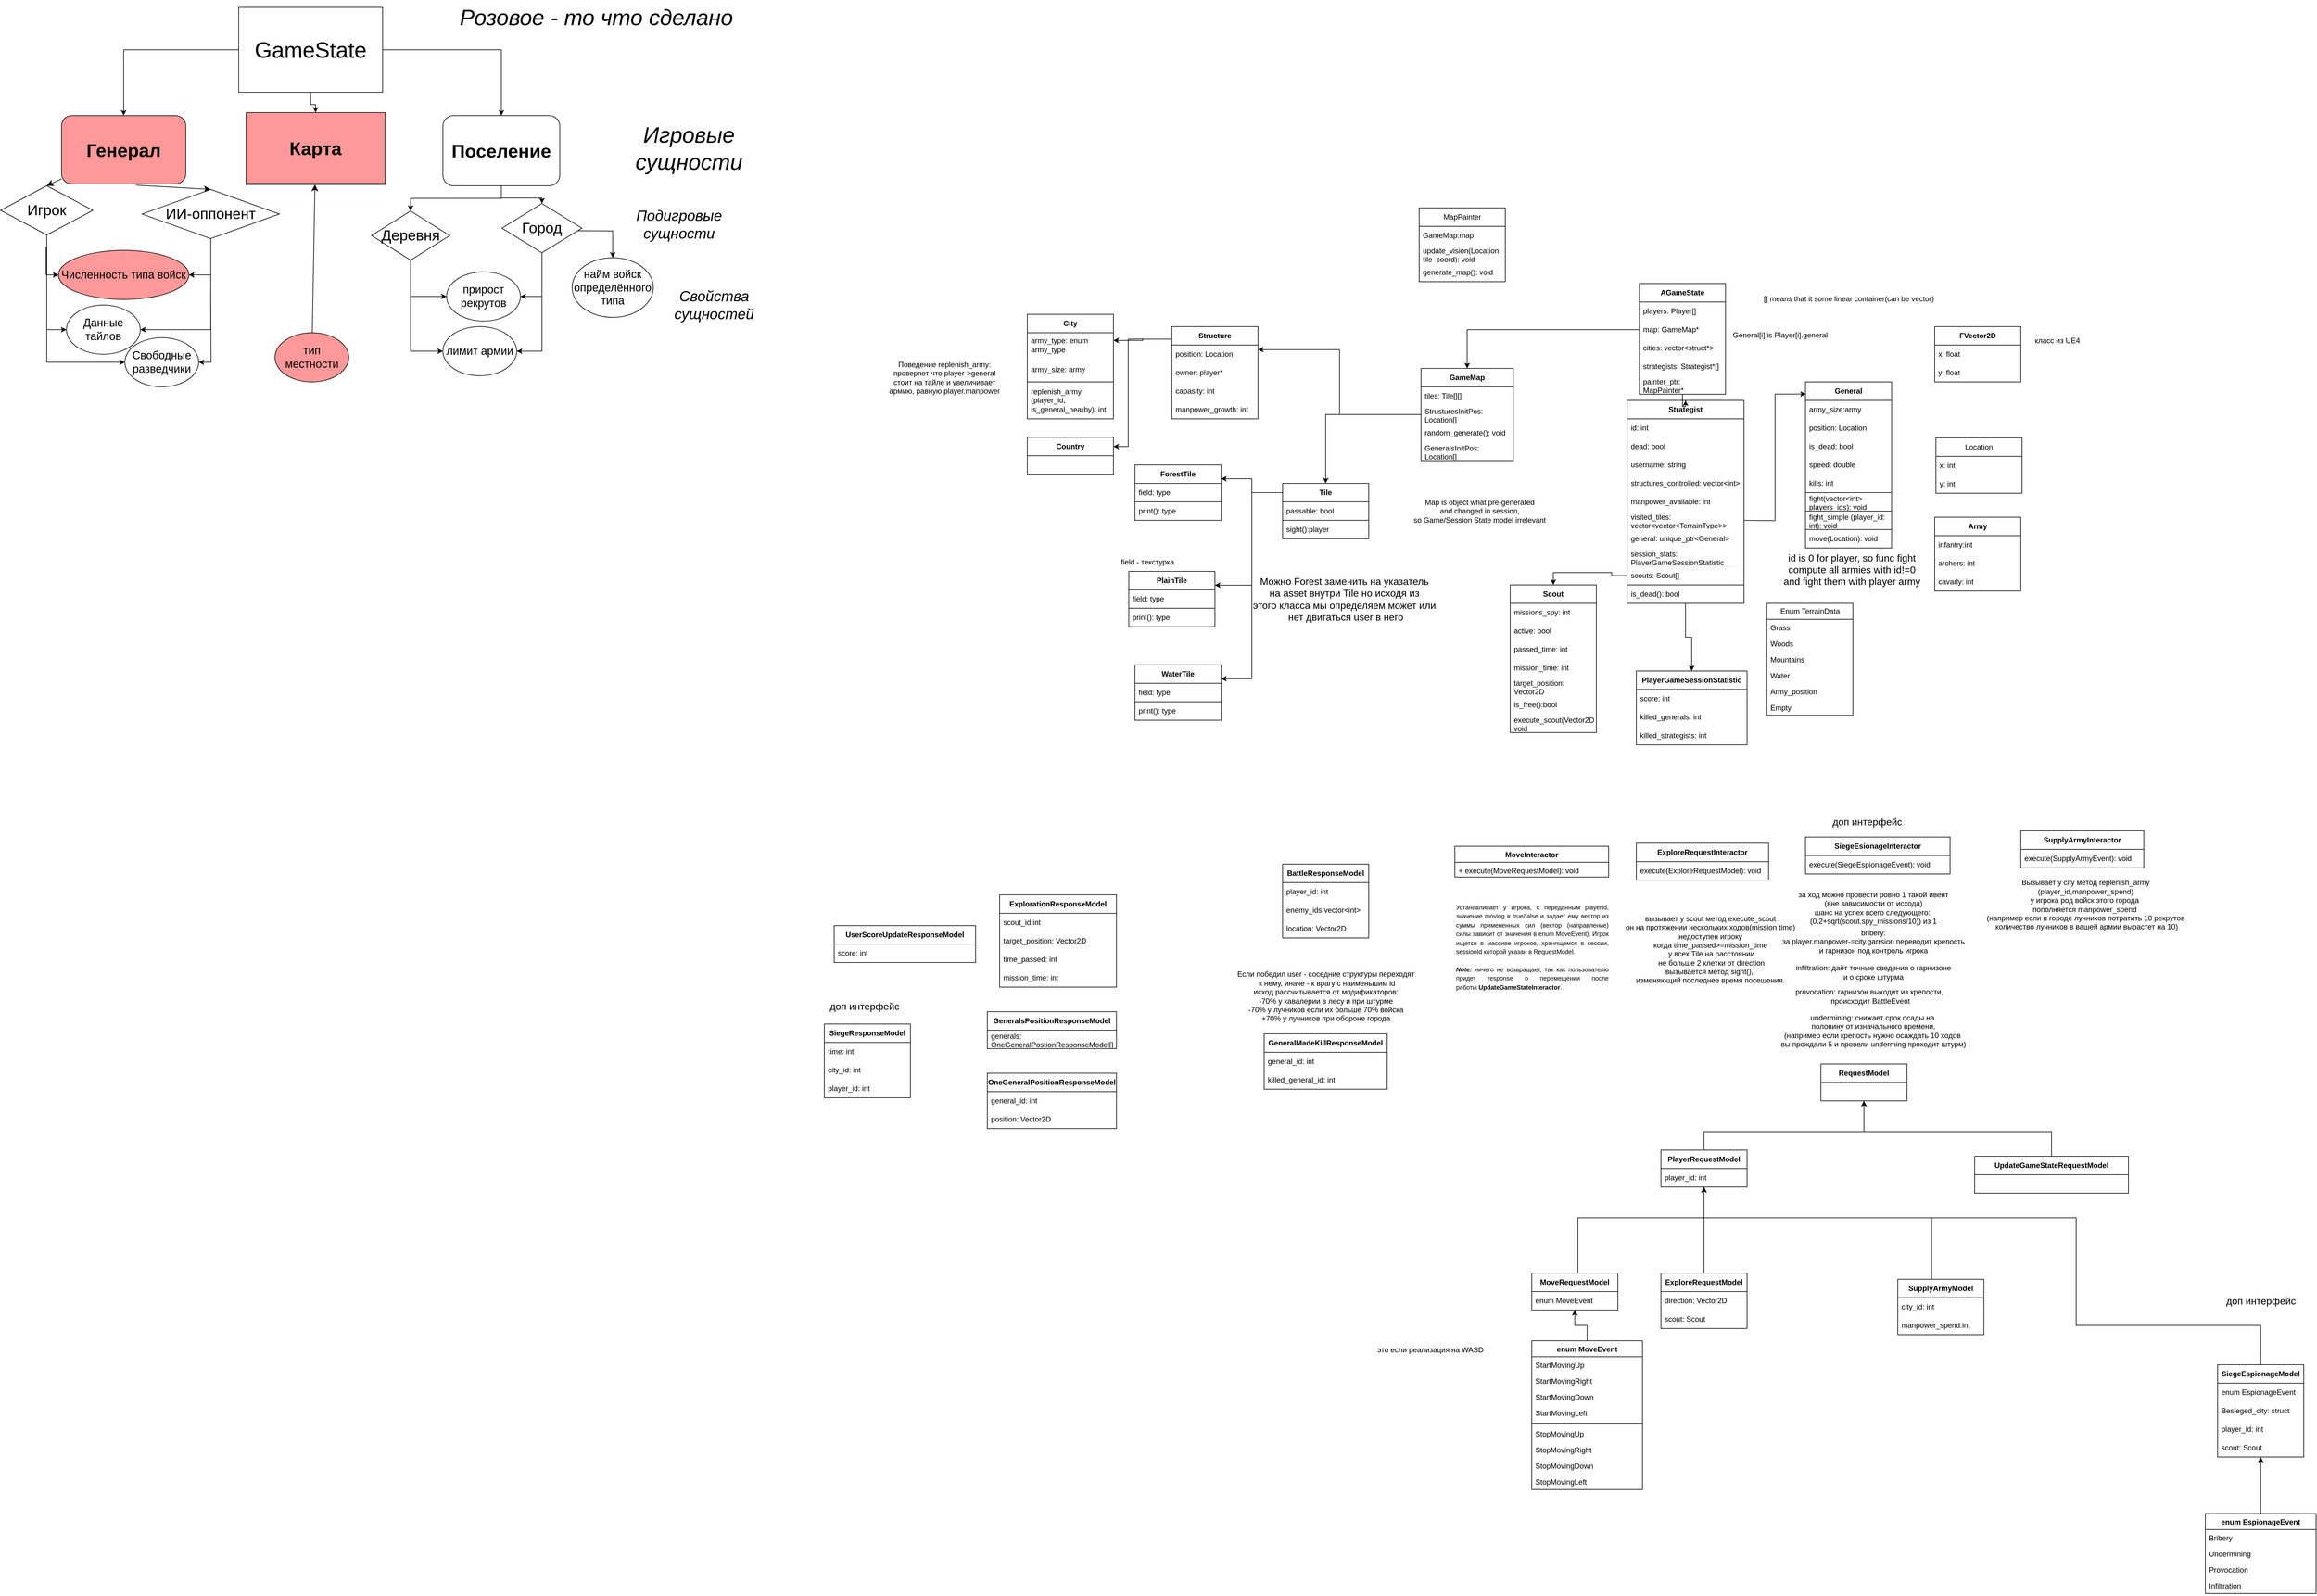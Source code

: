 <mxfile version="24.2.2" type="device">
  <diagram name="Страница — 1" id="yzaNzAWzxdTYzLEaN_Y5">
    <mxGraphModel dx="4992" dy="4475" grid="0" gridSize="10" guides="1" tooltips="1" connect="1" arrows="1" fold="1" page="1" pageScale="1" pageWidth="4000" pageHeight="4000" math="0" shadow="0">
      <root>
        <mxCell id="0" />
        <mxCell id="1" parent="0" />
        <mxCell id="KFc2IA_v9dbZra4dJyKy-28" style="edgeStyle=orthogonalEdgeStyle;rounded=0;orthogonalLoop=1;jettySize=auto;html=1;entryX=0.5;entryY=0;entryDx=0;entryDy=0;" parent="1" source="tCR5LcVjHu80V7ztG9GC-4" target="KFc2IA_v9dbZra4dJyKy-17" edge="1">
          <mxGeometry relative="1" as="geometry" />
        </mxCell>
        <mxCell id="RA97HVlU0F-vRAFUvB5s-120" style="edgeStyle=orthogonalEdgeStyle;rounded=0;orthogonalLoop=1;jettySize=auto;html=1;entryX=0.5;entryY=0;entryDx=0;entryDy=0;" parent="1" source="tCR5LcVjHu80V7ztG9GC-14" target="RA97HVlU0F-vRAFUvB5s-110" edge="1">
          <mxGeometry relative="1" as="geometry" />
        </mxCell>
        <mxCell id="tCR5LcVjHu80V7ztG9GC-4" value="&lt;b&gt;Strategist&lt;/b&gt;" style="swimlane;fontStyle=0;childLayout=stackLayout;horizontal=1;startSize=30;horizontalStack=0;resizeParent=1;resizeParentMax=0;resizeLast=0;collapsible=1;marginBottom=0;whiteSpace=wrap;html=1;" parent="1" vertex="1">
          <mxGeometry x="330" y="240" width="190" height="330" as="geometry" />
        </mxCell>
        <mxCell id="tCR5LcVjHu80V7ztG9GC-5" value="id: int" style="text;strokeColor=none;fillColor=none;align=left;verticalAlign=middle;spacingLeft=4;spacingRight=4;overflow=hidden;points=[[0,0.5],[1,0.5]];portConstraint=eastwest;rotatable=0;whiteSpace=wrap;html=1;" parent="tCR5LcVjHu80V7ztG9GC-4" vertex="1">
          <mxGeometry y="30" width="190" height="30" as="geometry" />
        </mxCell>
        <mxCell id="tCR5LcVjHu80V7ztG9GC-6" value="dead: bool" style="text;strokeColor=none;fillColor=none;align=left;verticalAlign=middle;spacingLeft=4;spacingRight=4;overflow=hidden;points=[[0,0.5],[1,0.5]];portConstraint=eastwest;rotatable=0;whiteSpace=wrap;html=1;" parent="tCR5LcVjHu80V7ztG9GC-4" vertex="1">
          <mxGeometry y="60" width="190" height="30" as="geometry" />
        </mxCell>
        <mxCell id="tCR5LcVjHu80V7ztG9GC-7" value="username: string" style="text;strokeColor=none;fillColor=none;align=left;verticalAlign=middle;spacingLeft=4;spacingRight=4;overflow=hidden;points=[[0,0.5],[1,0.5]];portConstraint=eastwest;rotatable=0;whiteSpace=wrap;html=1;" parent="tCR5LcVjHu80V7ztG9GC-4" vertex="1">
          <mxGeometry y="90" width="190" height="30" as="geometry" />
        </mxCell>
        <mxCell id="tCR5LcVjHu80V7ztG9GC-8" value="structures_controlled: vector&amp;lt;int&amp;gt;" style="text;strokeColor=none;fillColor=none;align=left;verticalAlign=middle;spacingLeft=4;spacingRight=4;overflow=hidden;points=[[0,0.5],[1,0.5]];portConstraint=eastwest;rotatable=0;whiteSpace=wrap;html=1;" parent="tCR5LcVjHu80V7ztG9GC-4" vertex="1">
          <mxGeometry y="120" width="190" height="30" as="geometry" />
        </mxCell>
        <mxCell id="tCR5LcVjHu80V7ztG9GC-9" value="manpower_available: int" style="text;strokeColor=none;fillColor=none;align=left;verticalAlign=middle;spacingLeft=4;spacingRight=4;overflow=hidden;points=[[0,0.5],[1,0.5]];portConstraint=eastwest;rotatable=0;whiteSpace=wrap;html=1;" parent="tCR5LcVjHu80V7ztG9GC-4" vertex="1">
          <mxGeometry y="150" width="190" height="30" as="geometry" />
        </mxCell>
        <mxCell id="SBjBQU7M9IEnCCw0oO5a-2" value="visited_tiles:&lt;div&gt;vector&amp;lt;vector&amp;lt;TerrainType&amp;gt;&amp;gt;&lt;/div&gt;" style="text;strokeColor=none;fillColor=none;align=left;verticalAlign=middle;spacingLeft=4;spacingRight=4;overflow=hidden;points=[[0,0.5],[1,0.5]];portConstraint=eastwest;rotatable=0;whiteSpace=wrap;html=1;" parent="tCR5LcVjHu80V7ztG9GC-4" vertex="1">
          <mxGeometry y="180" width="190" height="30" as="geometry" />
        </mxCell>
        <mxCell id="RA97HVlU0F-vRAFUvB5s-30" value="general: unique_ptr&amp;lt;General&amp;gt;" style="text;strokeColor=none;fillColor=none;align=left;verticalAlign=middle;spacingLeft=4;spacingRight=4;overflow=hidden;points=[[0,0.5],[1,0.5]];portConstraint=eastwest;rotatable=0;whiteSpace=wrap;html=1;" parent="tCR5LcVjHu80V7ztG9GC-4" vertex="1">
          <mxGeometry y="210" width="190" height="30" as="geometry" />
        </mxCell>
        <mxCell id="RA97HVlU0F-vRAFUvB5s-32" value="session_stats:&amp;nbsp;&lt;div&gt;&lt;span style=&quot;text-align: center; text-wrap: nowrap;&quot;&gt;PlayerGameSessionStatistic&lt;/span&gt;&lt;/div&gt;" style="text;strokeColor=none;fillColor=none;align=left;verticalAlign=middle;spacingLeft=4;spacingRight=4;overflow=hidden;points=[[0,0.5],[1,0.5]];portConstraint=eastwest;rotatable=0;whiteSpace=wrap;html=1;" parent="tCR5LcVjHu80V7ztG9GC-4" vertex="1">
          <mxGeometry y="240" width="190" height="30" as="geometry" />
        </mxCell>
        <mxCell id="tCR5LcVjHu80V7ztG9GC-14" value="scouts: Scout[]" style="text;align=left;verticalAlign=middle;spacingLeft=4;spacingRight=4;overflow=hidden;points=[[0,0.5],[1,0.5]];portConstraint=eastwest;rotatable=0;whiteSpace=wrap;html=1;strokeColor=default;strokeWidth=0;" parent="tCR5LcVjHu80V7ztG9GC-4" vertex="1">
          <mxGeometry y="270" width="190" height="30" as="geometry" />
        </mxCell>
        <mxCell id="tCR5LcVjHu80V7ztG9GC-12" value="is_dead(): bool" style="text;align=left;verticalAlign=middle;spacingLeft=4;spacingRight=4;overflow=hidden;points=[[0,0.5],[1,0.5]];portConstraint=eastwest;rotatable=0;whiteSpace=wrap;html=1;strokeColor=default;" parent="tCR5LcVjHu80V7ztG9GC-4" vertex="1">
          <mxGeometry y="300" width="190" height="30" as="geometry" />
        </mxCell>
        <mxCell id="tCR5LcVjHu80V7ztG9GC-15" value="&lt;b&gt;General&lt;/b&gt;" style="swimlane;fontStyle=0;childLayout=stackLayout;horizontal=1;startSize=30;horizontalStack=0;resizeParent=1;resizeParentMax=0;resizeLast=0;collapsible=1;marginBottom=0;whiteSpace=wrap;html=1;" parent="1" vertex="1">
          <mxGeometry x="620" y="210" width="140" height="270" as="geometry" />
        </mxCell>
        <mxCell id="tCR5LcVjHu80V7ztG9GC-16" value="army_size:army" style="text;strokeColor=none;fillColor=none;align=left;verticalAlign=middle;spacingLeft=4;spacingRight=4;overflow=hidden;points=[[0,0.5],[1,0.5]];portConstraint=eastwest;rotatable=0;whiteSpace=wrap;html=1;" parent="tCR5LcVjHu80V7ztG9GC-15" vertex="1">
          <mxGeometry y="30" width="140" height="30" as="geometry" />
        </mxCell>
        <mxCell id="tCR5LcVjHu80V7ztG9GC-17" value="position: Location" style="text;strokeColor=none;fillColor=none;align=left;verticalAlign=middle;spacingLeft=4;spacingRight=4;overflow=hidden;points=[[0,0.5],[1,0.5]];portConstraint=eastwest;rotatable=0;whiteSpace=wrap;html=1;" parent="tCR5LcVjHu80V7ztG9GC-15" vertex="1">
          <mxGeometry y="60" width="140" height="30" as="geometry" />
        </mxCell>
        <mxCell id="RA97HVlU0F-vRAFUvB5s-31" value="is_&lt;span style=&quot;background-color: initial;&quot;&gt;dead: bool&lt;/span&gt;" style="text;strokeColor=none;fillColor=none;align=left;verticalAlign=middle;spacingLeft=4;spacingRight=4;overflow=hidden;points=[[0,0.5],[1,0.5]];portConstraint=eastwest;rotatable=0;whiteSpace=wrap;html=1;" parent="tCR5LcVjHu80V7ztG9GC-15" vertex="1">
          <mxGeometry y="90" width="140" height="30" as="geometry" />
        </mxCell>
        <mxCell id="tCR5LcVjHu80V7ztG9GC-11" value="speed: double" style="text;strokeColor=none;fillColor=none;align=left;verticalAlign=middle;spacingLeft=4;spacingRight=4;overflow=hidden;points=[[0,0.5],[1,0.5]];portConstraint=eastwest;rotatable=0;whiteSpace=wrap;html=1;" parent="tCR5LcVjHu80V7ztG9GC-15" vertex="1">
          <mxGeometry y="120" width="140" height="30" as="geometry" />
        </mxCell>
        <mxCell id="0ZNYPErW7UP7J2Xriw9N-6" value="kills: int" style="text;strokeColor=none;fillColor=none;align=left;verticalAlign=middle;spacingLeft=4;spacingRight=4;overflow=hidden;points=[[0,0.5],[1,0.5]];portConstraint=eastwest;rotatable=0;whiteSpace=wrap;html=1;" parent="tCR5LcVjHu80V7ztG9GC-15" vertex="1">
          <mxGeometry y="150" width="140" height="30" as="geometry" />
        </mxCell>
        <mxCell id="tCR5LcVjHu80V7ztG9GC-18" value="fight(vector&amp;lt;int&amp;gt; players_ids): void&amp;nbsp;" style="text;strokeColor=default;fillColor=none;align=left;verticalAlign=middle;spacingLeft=4;spacingRight=4;overflow=hidden;points=[[0,0.5],[1,0.5]];portConstraint=eastwest;rotatable=0;whiteSpace=wrap;html=1;" parent="tCR5LcVjHu80V7ztG9GC-15" vertex="1">
          <mxGeometry y="180" width="140" height="30" as="geometry" />
        </mxCell>
        <mxCell id="zGZCpvNRkM8FQ05rkQ7o-10" value="fight_simple (player_id: int): void&amp;nbsp;" style="text;strokeColor=default;fillColor=none;align=left;verticalAlign=middle;spacingLeft=4;spacingRight=4;overflow=hidden;points=[[0,0.5],[1,0.5]];portConstraint=eastwest;rotatable=0;whiteSpace=wrap;html=1;" parent="tCR5LcVjHu80V7ztG9GC-15" vertex="1">
          <mxGeometry y="210" width="140" height="30" as="geometry" />
        </mxCell>
        <mxCell id="RA97HVlU0F-vRAFUvB5s-119" value="move(Location): void" style="text;strokeColor=none;fillColor=none;align=left;verticalAlign=middle;spacingLeft=4;spacingRight=4;overflow=hidden;points=[[0,0.5],[1,0.5]];portConstraint=eastwest;rotatable=0;whiteSpace=wrap;html=1;" parent="tCR5LcVjHu80V7ztG9GC-15" vertex="1">
          <mxGeometry y="240" width="140" height="30" as="geometry" />
        </mxCell>
        <mxCell id="zGZCpvNRkM8FQ05rkQ7o-1" value="&lt;b&gt;FVector2D&lt;/b&gt;" style="swimlane;fontStyle=0;childLayout=stackLayout;horizontal=1;startSize=30;horizontalStack=0;resizeParent=1;resizeParentMax=0;resizeLast=0;collapsible=1;marginBottom=0;whiteSpace=wrap;html=1;" parent="1" vertex="1">
          <mxGeometry x="830" y="120" width="140" height="90" as="geometry" />
        </mxCell>
        <mxCell id="zGZCpvNRkM8FQ05rkQ7o-2" value="x: float" style="text;strokeColor=none;fillColor=none;align=left;verticalAlign=middle;spacingLeft=4;spacingRight=4;overflow=hidden;points=[[0,0.5],[1,0.5]];portConstraint=eastwest;rotatable=0;whiteSpace=wrap;html=1;" parent="zGZCpvNRkM8FQ05rkQ7o-1" vertex="1">
          <mxGeometry y="30" width="140" height="30" as="geometry" />
        </mxCell>
        <mxCell id="zGZCpvNRkM8FQ05rkQ7o-3" value="y: float" style="text;strokeColor=none;fillColor=none;align=left;verticalAlign=middle;spacingLeft=4;spacingRight=4;overflow=hidden;points=[[0,0.5],[1,0.5]];portConstraint=eastwest;rotatable=0;whiteSpace=wrap;html=1;" parent="zGZCpvNRkM8FQ05rkQ7o-1" vertex="1">
          <mxGeometry y="60" width="140" height="30" as="geometry" />
        </mxCell>
        <mxCell id="zGZCpvNRkM8FQ05rkQ7o-5" value="&lt;b&gt;Army&lt;/b&gt;" style="swimlane;fontStyle=0;childLayout=stackLayout;horizontal=1;startSize=30;horizontalStack=0;resizeParent=1;resizeParentMax=0;resizeLast=0;collapsible=1;marginBottom=0;whiteSpace=wrap;html=1;" parent="1" vertex="1">
          <mxGeometry x="830" y="430" width="140" height="120" as="geometry" />
        </mxCell>
        <mxCell id="zGZCpvNRkM8FQ05rkQ7o-6" value="infantry:int" style="text;strokeColor=none;fillColor=none;align=left;verticalAlign=middle;spacingLeft=4;spacingRight=4;overflow=hidden;points=[[0,0.5],[1,0.5]];portConstraint=eastwest;rotatable=0;whiteSpace=wrap;html=1;" parent="zGZCpvNRkM8FQ05rkQ7o-5" vertex="1">
          <mxGeometry y="30" width="140" height="30" as="geometry" />
        </mxCell>
        <mxCell id="zGZCpvNRkM8FQ05rkQ7o-7" value="archers: int" style="text;strokeColor=none;fillColor=none;align=left;verticalAlign=middle;spacingLeft=4;spacingRight=4;overflow=hidden;points=[[0,0.5],[1,0.5]];portConstraint=eastwest;rotatable=0;whiteSpace=wrap;html=1;" parent="zGZCpvNRkM8FQ05rkQ7o-5" vertex="1">
          <mxGeometry y="60" width="140" height="30" as="geometry" />
        </mxCell>
        <mxCell id="zGZCpvNRkM8FQ05rkQ7o-8" value="cavarly: int" style="text;strokeColor=none;fillColor=none;align=left;verticalAlign=middle;spacingLeft=4;spacingRight=4;overflow=hidden;points=[[0,0.5],[1,0.5]];portConstraint=eastwest;rotatable=0;whiteSpace=wrap;html=1;" parent="zGZCpvNRkM8FQ05rkQ7o-5" vertex="1">
          <mxGeometry y="90" width="140" height="30" as="geometry" />
        </mxCell>
        <mxCell id="zGZCpvNRkM8FQ05rkQ7o-14" value="id is 0 for player, so func fight&lt;br&gt;&amp;nbsp;compute all armies with id!=0&amp;nbsp;&lt;div&gt;and fight them with player army&lt;/div&gt;" style="text;html=1;align=center;verticalAlign=middle;resizable=0;points=[];autosize=1;strokeColor=none;fillColor=none;fontSize=16;" parent="1" vertex="1">
          <mxGeometry x="570" y="480" width="250" height="70" as="geometry" />
        </mxCell>
        <mxCell id="KFc2IA_v9dbZra4dJyKy-30" style="edgeStyle=orthogonalEdgeStyle;rounded=0;orthogonalLoop=1;jettySize=auto;html=1;entryX=0.5;entryY=0;entryDx=0;entryDy=0;" parent="1" source="KFc2IA_v9dbZra4dJyKy-1" target="tCR5LcVjHu80V7ztG9GC-4" edge="1">
          <mxGeometry relative="1" as="geometry" />
        </mxCell>
        <mxCell id="KFc2IA_v9dbZra4dJyKy-1" value="&lt;b&gt;AGameState&lt;/b&gt;" style="swimlane;fontStyle=0;childLayout=stackLayout;horizontal=1;startSize=30;horizontalStack=0;resizeParent=1;resizeParentMax=0;resizeLast=0;collapsible=1;marginBottom=0;whiteSpace=wrap;html=1;" parent="1" vertex="1">
          <mxGeometry x="350" y="50" width="140" height="180" as="geometry" />
        </mxCell>
        <mxCell id="KFc2IA_v9dbZra4dJyKy-2" value="players: Player[]" style="text;strokeColor=none;fillColor=none;align=left;verticalAlign=middle;spacingLeft=4;spacingRight=4;overflow=hidden;points=[[0,0.5],[1,0.5]];portConstraint=eastwest;rotatable=0;whiteSpace=wrap;html=1;" parent="KFc2IA_v9dbZra4dJyKy-1" vertex="1">
          <mxGeometry y="30" width="140" height="30" as="geometry" />
        </mxCell>
        <mxCell id="KFc2IA_v9dbZra4dJyKy-4" value="map: GameMap*" style="text;strokeColor=none;fillColor=none;align=left;verticalAlign=middle;spacingLeft=4;spacingRight=4;overflow=hidden;points=[[0,0.5],[1,0.5]];portConstraint=eastwest;rotatable=0;whiteSpace=wrap;html=1;" parent="KFc2IA_v9dbZra4dJyKy-1" vertex="1">
          <mxGeometry y="60" width="140" height="30" as="geometry" />
        </mxCell>
        <mxCell id="KFc2IA_v9dbZra4dJyKy-31" value="cities: vector&amp;lt;struct*&amp;gt;" style="text;strokeColor=none;fillColor=none;align=left;verticalAlign=middle;spacingLeft=4;spacingRight=4;overflow=hidden;points=[[0,0.5],[1,0.5]];portConstraint=eastwest;rotatable=0;whiteSpace=wrap;html=1;" parent="KFc2IA_v9dbZra4dJyKy-1" vertex="1">
          <mxGeometry y="90" width="140" height="30" as="geometry" />
        </mxCell>
        <mxCell id="RA97HVlU0F-vRAFUvB5s-27" value="strategists: Strategist*[]" style="text;strokeColor=none;fillColor=none;align=left;verticalAlign=middle;spacingLeft=4;spacingRight=4;overflow=hidden;points=[[0,0.5],[1,0.5]];portConstraint=eastwest;rotatable=0;whiteSpace=wrap;html=1;" parent="KFc2IA_v9dbZra4dJyKy-1" vertex="1">
          <mxGeometry y="120" width="140" height="30" as="geometry" />
        </mxCell>
        <mxCell id="R7oHXVTZmt2QIrPvN6TN-1" value="painter_ptr: MapPainter*" style="text;strokeColor=none;fillColor=none;align=left;verticalAlign=middle;spacingLeft=4;spacingRight=4;overflow=hidden;points=[[0,0.5],[1,0.5]];portConstraint=eastwest;rotatable=0;whiteSpace=wrap;html=1;" vertex="1" parent="KFc2IA_v9dbZra4dJyKy-1">
          <mxGeometry y="150" width="140" height="30" as="geometry" />
        </mxCell>
        <mxCell id="KFc2IA_v9dbZra4dJyKy-17" value="&lt;span style=&quot;text-wrap: nowrap; background-color: rgb(255, 255, 255);&quot;&gt;&lt;b&gt;PlayerGameSessionStatistic&lt;/b&gt;&lt;/span&gt;" style="swimlane;fontStyle=0;childLayout=stackLayout;horizontal=1;startSize=30;horizontalStack=0;resizeParent=1;resizeParentMax=0;resizeLast=0;collapsible=1;marginBottom=0;whiteSpace=wrap;html=1;" parent="1" vertex="1">
          <mxGeometry x="345" y="680" width="180" height="120" as="geometry" />
        </mxCell>
        <mxCell id="KFc2IA_v9dbZra4dJyKy-18" value="score: int" style="text;strokeColor=none;fillColor=none;align=left;verticalAlign=middle;spacingLeft=4;spacingRight=4;overflow=hidden;points=[[0,0.5],[1,0.5]];portConstraint=eastwest;rotatable=0;whiteSpace=wrap;html=1;" parent="KFc2IA_v9dbZra4dJyKy-17" vertex="1">
          <mxGeometry y="30" width="180" height="30" as="geometry" />
        </mxCell>
        <mxCell id="KFc2IA_v9dbZra4dJyKy-19" value="killed_generals: int" style="text;strokeColor=none;fillColor=none;align=left;verticalAlign=middle;spacingLeft=4;spacingRight=4;overflow=hidden;points=[[0,0.5],[1,0.5]];portConstraint=eastwest;rotatable=0;whiteSpace=wrap;html=1;" parent="KFc2IA_v9dbZra4dJyKy-17" vertex="1">
          <mxGeometry y="60" width="180" height="30" as="geometry" />
        </mxCell>
        <mxCell id="KFc2IA_v9dbZra4dJyKy-20" value="killed_strategists&lt;span style=&quot;background-color: initial;&quot;&gt;: int&lt;/span&gt;" style="text;strokeColor=none;fillColor=none;align=left;verticalAlign=middle;spacingLeft=4;spacingRight=4;overflow=hidden;points=[[0,0.5],[1,0.5]];portConstraint=eastwest;rotatable=0;whiteSpace=wrap;html=1;" parent="KFc2IA_v9dbZra4dJyKy-17" vertex="1">
          <mxGeometry y="90" width="180" height="30" as="geometry" />
        </mxCell>
        <mxCell id="KFc2IA_v9dbZra4dJyKy-29" style="edgeStyle=orthogonalEdgeStyle;rounded=0;orthogonalLoop=1;jettySize=auto;html=1;entryX=0.004;entryY=0.073;entryDx=0;entryDy=0;entryPerimeter=0;" parent="1" target="tCR5LcVjHu80V7ztG9GC-15" edge="1">
          <mxGeometry relative="1" as="geometry">
            <mxPoint x="520" y="435.067" as="sourcePoint" />
          </mxGeometry>
        </mxCell>
        <mxCell id="KFc2IA_v9dbZra4dJyKy-32" style="edgeStyle=orthogonalEdgeStyle;rounded=0;orthogonalLoop=1;jettySize=auto;html=1;entryX=0.5;entryY=0;entryDx=0;entryDy=0;" parent="1" source="KFc2IA_v9dbZra4dJyKy-4" target="KFc2IA_v9dbZra4dJyKy-37" edge="1">
          <mxGeometry relative="1" as="geometry">
            <mxPoint x="180" y="270" as="targetPoint" />
          </mxGeometry>
        </mxCell>
        <mxCell id="KFc2IA_v9dbZra4dJyKy-37" value="&lt;b&gt;GameMap&lt;/b&gt;" style="swimlane;fontStyle=0;childLayout=stackLayout;horizontal=1;startSize=30;horizontalStack=0;resizeParent=1;resizeParentMax=0;resizeLast=0;collapsible=1;marginBottom=0;whiteSpace=wrap;html=1;" parent="1" vertex="1">
          <mxGeometry x="-5" y="188" width="150" height="150" as="geometry" />
        </mxCell>
        <mxCell id="KFc2IA_v9dbZra4dJyKy-38" value="tiles: Tile[][]" style="text;strokeColor=none;fillColor=none;align=left;verticalAlign=middle;spacingLeft=4;spacingRight=4;overflow=hidden;points=[[0,0.5],[1,0.5]];portConstraint=eastwest;rotatable=0;whiteSpace=wrap;html=1;" parent="KFc2IA_v9dbZra4dJyKy-37" vertex="1">
          <mxGeometry y="30" width="150" height="30" as="geometry" />
        </mxCell>
        <mxCell id="KFc2IA_v9dbZra4dJyKy-61" value="StrusturesInitPos: Location[]" style="text;strokeColor=none;fillColor=none;align=left;verticalAlign=middle;spacingLeft=4;spacingRight=4;overflow=hidden;points=[[0,0.5],[1,0.5]];portConstraint=eastwest;rotatable=0;whiteSpace=wrap;html=1;" parent="KFc2IA_v9dbZra4dJyKy-37" vertex="1">
          <mxGeometry y="60" width="150" height="30" as="geometry" />
        </mxCell>
        <mxCell id="KFc2IA_v9dbZra4dJyKy-40" value="random_generate(): void" style="text;strokeColor=none;fillColor=none;align=left;verticalAlign=middle;spacingLeft=4;spacingRight=4;overflow=hidden;points=[[0,0.5],[1,0.5]];portConstraint=eastwest;rotatable=0;whiteSpace=wrap;html=1;" parent="KFc2IA_v9dbZra4dJyKy-37" vertex="1">
          <mxGeometry y="90" width="150" height="30" as="geometry" />
        </mxCell>
        <mxCell id="l1TFPhQRTuCzxeYI1Xp_-7" value="GeneralsInitPos: Location[]" style="text;strokeColor=none;fillColor=none;align=left;verticalAlign=middle;spacingLeft=4;spacingRight=4;overflow=hidden;points=[[0,0.5],[1,0.5]];portConstraint=eastwest;rotatable=0;whiteSpace=wrap;html=1;" parent="KFc2IA_v9dbZra4dJyKy-37" vertex="1">
          <mxGeometry y="120" width="150" height="30" as="geometry" />
        </mxCell>
        <mxCell id="KFc2IA_v9dbZra4dJyKy-41" value="[] means that it some linear container(can be vector)" style="text;html=1;align=center;verticalAlign=middle;resizable=0;points=[];autosize=1;strokeColor=none;fillColor=none;" parent="1" vertex="1">
          <mxGeometry x="540" y="60" width="300" height="30" as="geometry" />
        </mxCell>
        <mxCell id="KFc2IA_v9dbZra4dJyKy-51" value="Map is object what pre-generated&lt;div&gt;&amp;nbsp;and changed in session,&amp;nbsp;&lt;div&gt;so Game/Session State model irrelevant&lt;/div&gt;&lt;/div&gt;" style="text;html=1;align=center;verticalAlign=middle;resizable=0;points=[];autosize=1;strokeColor=none;fillColor=none;" parent="1" vertex="1">
          <mxGeometry x="-30" y="390" width="240" height="60" as="geometry" />
        </mxCell>
        <mxCell id="KFc2IA_v9dbZra4dJyKy-90" style="edgeStyle=orthogonalEdgeStyle;rounded=0;orthogonalLoop=1;jettySize=auto;html=1;exitX=0.001;exitY=0.136;exitDx=0;exitDy=0;exitPerimeter=0;entryX=1;entryY=0.25;entryDx=0;entryDy=0;" parent="1" source="KFc2IA_v9dbZra4dJyKy-53" target="KFc2IA_v9dbZra4dJyKy-92" edge="1">
          <mxGeometry relative="1" as="geometry">
            <mxPoint x="-501.455" y="160" as="targetPoint" />
          </mxGeometry>
        </mxCell>
        <mxCell id="KFc2IA_v9dbZra4dJyKy-100" style="edgeStyle=orthogonalEdgeStyle;rounded=0;orthogonalLoop=1;jettySize=auto;html=1;entryX=1;entryY=0.25;entryDx=0;entryDy=0;" parent="1" target="KFc2IA_v9dbZra4dJyKy-96" edge="1">
          <mxGeometry relative="1" as="geometry">
            <mxPoint x="-457" y="140" as="sourcePoint" />
          </mxGeometry>
        </mxCell>
        <mxCell id="KFc2IA_v9dbZra4dJyKy-53" value="&lt;b&gt;Structure&lt;/b&gt;" style="swimlane;fontStyle=0;childLayout=stackLayout;horizontal=1;startSize=30;horizontalStack=0;resizeParent=1;resizeParentMax=0;resizeLast=0;collapsible=1;marginBottom=0;whiteSpace=wrap;html=1;" parent="1" vertex="1">
          <mxGeometry x="-410" y="120" width="140" height="150" as="geometry" />
        </mxCell>
        <mxCell id="KFc2IA_v9dbZra4dJyKy-55" value="position: Location" style="text;strokeColor=none;fillColor=none;align=left;verticalAlign=middle;spacingLeft=4;spacingRight=4;overflow=hidden;points=[[0,0.5],[1,0.5]];portConstraint=eastwest;rotatable=0;whiteSpace=wrap;html=1;" parent="KFc2IA_v9dbZra4dJyKy-53" vertex="1">
          <mxGeometry y="30" width="140" height="30" as="geometry" />
        </mxCell>
        <mxCell id="KFc2IA_v9dbZra4dJyKy-56" value="owner: player*" style="text;strokeColor=none;fillColor=none;align=left;verticalAlign=middle;spacingLeft=4;spacingRight=4;overflow=hidden;points=[[0,0.5],[1,0.5]];portConstraint=eastwest;rotatable=0;whiteSpace=wrap;html=1;" parent="KFc2IA_v9dbZra4dJyKy-53" vertex="1">
          <mxGeometry y="60" width="140" height="30" as="geometry" />
        </mxCell>
        <mxCell id="KFc2IA_v9dbZra4dJyKy-88" value="capasity: int&lt;span style=&quot;color: rgba(0, 0, 0, 0); font-family: monospace; font-size: 0px; text-wrap: nowrap;&quot;&gt;%3CmxGraphModel%3E%3Croot%3E%3CmxCell%20id%3D%220%22%2F%3E%3CmxCell%20id%3D%221%22%20parent%3D%220%22%2F%3E%3CmxCell%20id%3D%222%22%20value%3D%22%26lt%3Bb%26gt%3BPlainTile%26lt%3B%2Fb%26gt%3B%22%20style%3D%22swimlane%3BfontStyle%3D0%3BchildLayout%3DstackLayout%3Bhorizontal%3D1%3BstartSize%3D30%3BhorizontalStack%3D0%3BresizeParent%3D1%3BresizeParentMax%3D0%3BresizeLast%3D0%3Bcollapsible%3D1%3BmarginBottom%3D0%3BwhiteSpace%3Dwrap%3Bhtml%3D1%3B%22%20vertex%3D%221%22%20parent%3D%221%22%3E%3CmxGeometry%20x%3D%22-390%22%20y%3D%22560%22%20width%3D%22140%22%20height%3D%2290%22%20as%3D%22geometry%22%2F%3E%3C%2FmxCell%3E%3CmxCell%20id%3D%223%22%20value%3D%22field%3A%20type%22%20style%3D%22text%3BstrokeColor%3Dnone%3BfillColor%3Dnone%3Balign%3Dleft%3BverticalAlign%3Dmiddle%3BspacingLeft%3D4%3BspacingRight%3D4%3Boverflow%3Dhidden%3Bpoints%3D%5B%5B0%2C0.5%5D%2C%5B1%2C0.5%5D%5D%3BportConstraint%3Deastwest%3Brotatable%3D0%3BwhiteSpace%3Dwrap%3Bhtml%3D1%3B%22%20vertex%3D%221%22%20parent%3D%222%22%3E%3CmxGeometry%20y%3D%2230%22%20width%3D%22140%22%20height%3D%2230%22%20as%3D%22geometry%22%2F%3E%3C%2FmxCell%3E%3CmxCell%20id%3D%224%22%20value%3D%22print()%3A%20type%22%20style%3D%22text%3BstrokeColor%3Ddefault%3BfillColor%3Dnone%3Balign%3Dleft%3BverticalAlign%3Dmiddle%3BspacingLeft%3D4%3BspacingRight%3D4%3Boverflow%3Dhidden%3Bpoints%3D%5B%5B0%2C0.5%5D%2C%5B1%2C0.5%5D%5D%3BportConstraint%3Deastwest%3Brotatable%3D0%3BwhiteSpace%3Dwrap%3Bhtml%3D1%3B%22%20vertex%3D%221%22%20parent%3D%222%22%3E%3CmxGeometry%20y%3D%2260%22%20width%3D%22140%22%20height%3D%2230%22%20as%3D%22geometry%22%2F%3E%3C%2FmxCell%3E%3C%2Froot%3E%3C%2FmxGraphModel%3E&lt;/span&gt;" style="text;strokeColor=none;fillColor=none;align=left;verticalAlign=middle;spacingLeft=4;spacingRight=4;overflow=hidden;points=[[0,0.5],[1,0.5]];portConstraint=eastwest;rotatable=0;whiteSpace=wrap;html=1;" parent="KFc2IA_v9dbZra4dJyKy-53" vertex="1">
          <mxGeometry y="90" width="140" height="30" as="geometry" />
        </mxCell>
        <mxCell id="KFc2IA_v9dbZra4dJyKy-89" value="manpower_growth: int" style="text;strokeColor=none;fillColor=none;align=left;verticalAlign=middle;spacingLeft=4;spacingRight=4;overflow=hidden;points=[[0,0.5],[1,0.5]];portConstraint=eastwest;rotatable=0;whiteSpace=wrap;html=1;" parent="KFc2IA_v9dbZra4dJyKy-53" vertex="1">
          <mxGeometry y="120" width="140" height="30" as="geometry" />
        </mxCell>
        <mxCell id="KFc2IA_v9dbZra4dJyKy-57" value="&lt;b&gt;Tile&lt;/b&gt;" style="swimlane;fontStyle=0;childLayout=stackLayout;horizontal=1;startSize=30;horizontalStack=0;resizeParent=1;resizeParentMax=0;resizeLast=0;collapsible=1;marginBottom=0;whiteSpace=wrap;html=1;" parent="1" vertex="1">
          <mxGeometry x="-230" y="375" width="140" height="90" as="geometry" />
        </mxCell>
        <mxCell id="KFc2IA_v9dbZra4dJyKy-58" value="passable: bool" style="text;strokeColor=none;fillColor=none;align=left;verticalAlign=middle;spacingLeft=4;spacingRight=4;overflow=hidden;points=[[0,0.5],[1,0.5]];portConstraint=eastwest;rotatable=0;whiteSpace=wrap;html=1;" parent="KFc2IA_v9dbZra4dJyKy-57" vertex="1">
          <mxGeometry y="30" width="140" height="30" as="geometry" />
        </mxCell>
        <mxCell id="KFc2IA_v9dbZra4dJyKy-60" value="sight():player" style="text;strokeColor=default;fillColor=none;align=left;verticalAlign=middle;spacingLeft=4;spacingRight=4;overflow=hidden;points=[[0,0.5],[1,0.5]];portConstraint=eastwest;rotatable=0;whiteSpace=wrap;html=1;" parent="KFc2IA_v9dbZra4dJyKy-57" vertex="1">
          <mxGeometry y="60" width="140" height="30" as="geometry" />
        </mxCell>
        <mxCell id="KFc2IA_v9dbZra4dJyKy-62" style="edgeStyle=orthogonalEdgeStyle;rounded=0;orthogonalLoop=1;jettySize=auto;html=1;" parent="1" source="KFc2IA_v9dbZra4dJyKy-61" target="KFc2IA_v9dbZra4dJyKy-57" edge="1">
          <mxGeometry relative="1" as="geometry" />
        </mxCell>
        <mxCell id="KFc2IA_v9dbZra4dJyKy-63" style="edgeStyle=orthogonalEdgeStyle;rounded=0;orthogonalLoop=1;jettySize=auto;html=1;exitX=0;exitY=0.5;exitDx=0;exitDy=0;entryX=1;entryY=0.25;entryDx=0;entryDy=0;" parent="1" source="KFc2IA_v9dbZra4dJyKy-61" target="KFc2IA_v9dbZra4dJyKy-53" edge="1">
          <mxGeometry relative="1" as="geometry" />
        </mxCell>
        <mxCell id="KFc2IA_v9dbZra4dJyKy-68" value="&lt;b&gt;ForestTile&lt;/b&gt;" style="swimlane;fontStyle=0;childLayout=stackLayout;horizontal=1;startSize=30;horizontalStack=0;resizeParent=1;resizeParentMax=0;resizeLast=0;collapsible=1;marginBottom=0;whiteSpace=wrap;html=1;" parent="1" vertex="1">
          <mxGeometry x="-470" y="345" width="140" height="90" as="geometry" />
        </mxCell>
        <mxCell id="KFc2IA_v9dbZra4dJyKy-69" value="field: type" style="text;strokeColor=none;fillColor=none;align=left;verticalAlign=middle;spacingLeft=4;spacingRight=4;overflow=hidden;points=[[0,0.5],[1,0.5]];portConstraint=eastwest;rotatable=0;whiteSpace=wrap;html=1;" parent="KFc2IA_v9dbZra4dJyKy-68" vertex="1">
          <mxGeometry y="30" width="140" height="30" as="geometry" />
        </mxCell>
        <mxCell id="KFc2IA_v9dbZra4dJyKy-70" value="print(): type" style="text;strokeColor=default;fillColor=none;align=left;verticalAlign=middle;spacingLeft=4;spacingRight=4;overflow=hidden;points=[[0,0.5],[1,0.5]];portConstraint=eastwest;rotatable=0;whiteSpace=wrap;html=1;" parent="KFc2IA_v9dbZra4dJyKy-68" vertex="1">
          <mxGeometry y="60" width="140" height="30" as="geometry" />
        </mxCell>
        <mxCell id="KFc2IA_v9dbZra4dJyKy-72" value="field - текстурка" style="text;html=1;align=center;verticalAlign=middle;resizable=0;points=[];autosize=1;strokeColor=none;fillColor=none;" parent="1" vertex="1">
          <mxGeometry x="-505" y="488" width="110" height="30" as="geometry" />
        </mxCell>
        <mxCell id="KFc2IA_v9dbZra4dJyKy-74" value="&lt;b&gt;PlainTile&lt;/b&gt;" style="swimlane;fontStyle=0;childLayout=stackLayout;horizontal=1;startSize=30;horizontalStack=0;resizeParent=1;resizeParentMax=0;resizeLast=0;collapsible=1;marginBottom=0;whiteSpace=wrap;html=1;" parent="1" vertex="1">
          <mxGeometry x="-480" y="518" width="140" height="90" as="geometry" />
        </mxCell>
        <mxCell id="KFc2IA_v9dbZra4dJyKy-75" value="field: type" style="text;strokeColor=none;fillColor=none;align=left;verticalAlign=middle;spacingLeft=4;spacingRight=4;overflow=hidden;points=[[0,0.5],[1,0.5]];portConstraint=eastwest;rotatable=0;whiteSpace=wrap;html=1;" parent="KFc2IA_v9dbZra4dJyKy-74" vertex="1">
          <mxGeometry y="30" width="140" height="30" as="geometry" />
        </mxCell>
        <mxCell id="KFc2IA_v9dbZra4dJyKy-76" value="print(): type" style="text;strokeColor=default;fillColor=none;align=left;verticalAlign=middle;spacingLeft=4;spacingRight=4;overflow=hidden;points=[[0,0.5],[1,0.5]];portConstraint=eastwest;rotatable=0;whiteSpace=wrap;html=1;" parent="KFc2IA_v9dbZra4dJyKy-74" vertex="1">
          <mxGeometry y="60" width="140" height="30" as="geometry" />
        </mxCell>
        <mxCell id="KFc2IA_v9dbZra4dJyKy-77" value="&lt;b&gt;WaterTile&lt;/b&gt;" style="swimlane;fontStyle=0;childLayout=stackLayout;horizontal=1;startSize=30;horizontalStack=0;resizeParent=1;resizeParentMax=0;resizeLast=0;collapsible=1;marginBottom=0;whiteSpace=wrap;html=1;" parent="1" vertex="1">
          <mxGeometry x="-470" y="670" width="140" height="90" as="geometry" />
        </mxCell>
        <mxCell id="KFc2IA_v9dbZra4dJyKy-78" value="field: type" style="text;strokeColor=none;fillColor=none;align=left;verticalAlign=middle;spacingLeft=4;spacingRight=4;overflow=hidden;points=[[0,0.5],[1,0.5]];portConstraint=eastwest;rotatable=0;whiteSpace=wrap;html=1;" parent="KFc2IA_v9dbZra4dJyKy-77" vertex="1">
          <mxGeometry y="30" width="140" height="30" as="geometry" />
        </mxCell>
        <mxCell id="KFc2IA_v9dbZra4dJyKy-79" value="print(): type" style="text;strokeColor=default;fillColor=none;align=left;verticalAlign=middle;spacingLeft=4;spacingRight=4;overflow=hidden;points=[[0,0.5],[1,0.5]];portConstraint=eastwest;rotatable=0;whiteSpace=wrap;html=1;" parent="KFc2IA_v9dbZra4dJyKy-77" vertex="1">
          <mxGeometry y="60" width="140" height="30" as="geometry" />
        </mxCell>
        <mxCell id="KFc2IA_v9dbZra4dJyKy-92" value="&lt;b&gt;City&lt;/b&gt;" style="swimlane;fontStyle=0;childLayout=stackLayout;horizontal=1;startSize=30;horizontalStack=0;resizeParent=1;resizeParentMax=0;resizeLast=0;collapsible=1;marginBottom=0;whiteSpace=wrap;html=1;" parent="1" vertex="1">
          <mxGeometry x="-645" y="100" width="140" height="170" as="geometry" />
        </mxCell>
        <mxCell id="KFc2IA_v9dbZra4dJyKy-93" value="army_type: enum army_type&lt;span style=&quot;color: rgba(0, 0, 0, 0); font-family: monospace; font-size: 0px; text-wrap: nowrap;&quot;&gt;%3CmxGraphModel%3E%3Croot%3E%3CmxCell%20id%3D%220%22%2F%3E%3CmxCell%20id%3D%221%22%20parent%3D%220%22%2F%3E%3CmxCell%20id%3D%222%22%20style%3D%22edgeStyle%3DorthogonalEdgeStyle%3Brounded%3D0%3BorthogonalLoop%3D1%3BjettySize%3Dauto%3Bhtml%3D1%3BexitX%3D-0.02%3BexitY%3D0.16%3BexitDx%3D0%3BexitDy%3D0%3BexitPerimeter%3D0%3B%22%20edge%3D%221%22%20parent%3D%221%22%3E%3CmxGeometry%20relative%3D%221%22%20as%3D%22geometry%22%3E%3CmxPoint%20x%3D%22-500%22%20y%3D%22250%22%20as%3D%22targetPoint%22%2F%3E%3CmxPoint%20x%3D%22-403%22%20y%3D%22154%22%20as%3D%22sourcePoint%22%2F%3E%3C%2FmxGeometry%3E%3C%2FmxCell%3E%3C%2Froot%3E%3C%2FmxGraphModel%3E&lt;/span&gt;" style="text;strokeColor=none;fillColor=none;align=left;verticalAlign=middle;spacingLeft=4;spacingRight=4;overflow=hidden;points=[[0,0.5],[1,0.5]];portConstraint=eastwest;rotatable=0;whiteSpace=wrap;html=1;" parent="KFc2IA_v9dbZra4dJyKy-92" vertex="1">
          <mxGeometry y="30" width="140" height="40" as="geometry" />
        </mxCell>
        <mxCell id="RA97HVlU0F-vRAFUvB5s-126" value="army_size: army&lt;span style=&quot;color: rgba(0, 0, 0, 0); font-family: monospace; font-size: 0px; text-wrap: nowrap;&quot;&gt;%3E%3Croot%3E%3CmxCell%20id%3D%220%22%2F%3E%3CmxCell%20id%3D%221%22%20parent%3D%220%22%2F%3E%3CmxCell%20id%3D%222%22%20style%3D%22edgeStyle%3DorthogonalEdgeStyle%3Brounded%3D0%3BorthogonalLoop%3D1%3BjettySize%3Dauto%3Bhtml%3D1%3BexitX%3D-0.02%3BexitY%3D0.16%3BexitDx%3D0%3BexitDy%3D0%3BexitPerimeter%3D0%3B%22%20edge%3D%221%22%20parent%3D%221%22%3E%3CmxGeometry%20relative%3D%221%22%20as%3D%22geometry%22%3E%3CmxPoint%20x%3D%22-500%22%20y%3D%22250%22%20as%3D%22targetPoint%22%2F%3E%3CmxPoint%20x%3D%22-403%22%20y%3D%22154%22%20as%3D%22sourcePoint%22%2F%3E%3C%2FmxGeometry%3E%3C%2FmxCell%3E%3C%2Froot%3E%3C%2FmxGraphModel%3E&lt;/span&gt;" style="text;strokeColor=none;fillColor=none;align=left;verticalAlign=middle;spacingLeft=4;spacingRight=4;overflow=hidden;points=[[0,0.5],[1,0.5]];portConstraint=eastwest;rotatable=0;whiteSpace=wrap;html=1;" parent="KFc2IA_v9dbZra4dJyKy-92" vertex="1">
          <mxGeometry y="70" width="140" height="40" as="geometry" />
        </mxCell>
        <mxCell id="KFc2IA_v9dbZra4dJyKy-104" value="replenish_army&lt;div&gt;(player_id, is_general_nearby): int&lt;/div&gt;" style="text;strokeColor=default;fillColor=none;align=left;verticalAlign=middle;spacingLeft=4;spacingRight=4;overflow=hidden;points=[[0,0.5],[1,0.5]];portConstraint=eastwest;rotatable=0;whiteSpace=wrap;html=1;" parent="KFc2IA_v9dbZra4dJyKy-92" vertex="1">
          <mxGeometry y="110" width="140" height="60" as="geometry" />
        </mxCell>
        <mxCell id="KFc2IA_v9dbZra4dJyKy-96" value="&lt;b&gt;Country&lt;/b&gt;" style="swimlane;fontStyle=0;childLayout=stackLayout;horizontal=1;startSize=30;horizontalStack=0;resizeParent=1;resizeParentMax=0;resizeLast=0;collapsible=1;marginBottom=0;whiteSpace=wrap;html=1;" parent="1" vertex="1">
          <mxGeometry x="-645" y="300" width="140" height="60" as="geometry" />
        </mxCell>
        <mxCell id="KFc2IA_v9dbZra4dJyKy-101" style="edgeStyle=orthogonalEdgeStyle;rounded=0;orthogonalLoop=1;jettySize=auto;html=1;exitX=0;exitY=0.5;exitDx=0;exitDy=0;entryX=1;entryY=0.25;entryDx=0;entryDy=0;" parent="1" source="KFc2IA_v9dbZra4dJyKy-58" target="KFc2IA_v9dbZra4dJyKy-68" edge="1">
          <mxGeometry relative="1" as="geometry">
            <Array as="points">
              <mxPoint x="-230" y="390" />
              <mxPoint x="-280" y="390" />
              <mxPoint x="-280" y="368" />
            </Array>
          </mxGeometry>
        </mxCell>
        <mxCell id="KFc2IA_v9dbZra4dJyKy-102" style="edgeStyle=orthogonalEdgeStyle;rounded=0;orthogonalLoop=1;jettySize=auto;html=1;exitX=0;exitY=0.5;exitDx=0;exitDy=0;entryX=1;entryY=0.25;entryDx=0;entryDy=0;" parent="1" target="KFc2IA_v9dbZra4dJyKy-74" edge="1">
          <mxGeometry relative="1" as="geometry">
            <Array as="points">
              <mxPoint x="-230" y="390" />
              <mxPoint x="-280" y="390" />
              <mxPoint x="-280" y="541" />
            </Array>
            <mxPoint x="-230" y="450" as="sourcePoint" />
          </mxGeometry>
        </mxCell>
        <mxCell id="KFc2IA_v9dbZra4dJyKy-103" style="edgeStyle=orthogonalEdgeStyle;rounded=0;orthogonalLoop=1;jettySize=auto;html=1;exitX=0;exitY=0.5;exitDx=0;exitDy=0;entryX=1;entryY=0.25;entryDx=0;entryDy=0;" parent="1" source="KFc2IA_v9dbZra4dJyKy-60" target="KFc2IA_v9dbZra4dJyKy-77" edge="1">
          <mxGeometry relative="1" as="geometry">
            <Array as="points">
              <mxPoint x="-230" y="390" />
              <mxPoint x="-280" y="390" />
              <mxPoint x="-280" y="693" />
            </Array>
          </mxGeometry>
        </mxCell>
        <mxCell id="KFc2IA_v9dbZra4dJyKy-105" value="Поведение&amp;nbsp;&lt;span style=&quot;text-align: left; text-wrap: wrap;&quot;&gt;replenish_army&lt;/span&gt;:&lt;div&gt;проверяет что player-&amp;gt;general&lt;br&gt;стоит на тайле и увеличивает&lt;br&gt;армию, равную player.manpower&lt;/div&gt;" style="text;html=1;align=center;verticalAlign=middle;resizable=0;points=[];autosize=1;strokeColor=none;fillColor=none;" parent="1" vertex="1">
          <mxGeometry x="-880" y="168" width="200" height="70" as="geometry" />
        </mxCell>
        <mxCell id="RA97HVlU0F-vRAFUvB5s-1" value="&lt;b&gt;BattleResponseModel&lt;/b&gt;" style="swimlane;fontStyle=0;childLayout=stackLayout;horizontal=1;startSize=30;horizontalStack=0;resizeParent=1;resizeParentMax=0;resizeLast=0;collapsible=1;marginBottom=0;whiteSpace=wrap;html=1;" parent="1" vertex="1">
          <mxGeometry x="-230" y="994" width="140" height="120" as="geometry" />
        </mxCell>
        <mxCell id="RA97HVlU0F-vRAFUvB5s-2" value="player_id: int" style="text;strokeColor=none;fillColor=none;align=left;verticalAlign=middle;spacingLeft=4;spacingRight=4;overflow=hidden;points=[[0,0.5],[1,0.5]];portConstraint=eastwest;rotatable=0;whiteSpace=wrap;html=1;" parent="RA97HVlU0F-vRAFUvB5s-1" vertex="1">
          <mxGeometry y="30" width="140" height="30" as="geometry" />
        </mxCell>
        <mxCell id="RA97HVlU0F-vRAFUvB5s-3" value="enemy_ids vector&amp;lt;int&amp;gt;" style="text;strokeColor=none;fillColor=none;align=left;verticalAlign=middle;spacingLeft=4;spacingRight=4;overflow=hidden;points=[[0,0.5],[1,0.5]];portConstraint=eastwest;rotatable=0;whiteSpace=wrap;html=1;" parent="RA97HVlU0F-vRAFUvB5s-1" vertex="1">
          <mxGeometry y="60" width="140" height="30" as="geometry" />
        </mxCell>
        <mxCell id="RA97HVlU0F-vRAFUvB5s-145" value="location: Vector2D" style="text;strokeColor=none;fillColor=none;align=left;verticalAlign=middle;spacingLeft=4;spacingRight=4;overflow=hidden;points=[[0,0.5],[1,0.5]];portConstraint=eastwest;rotatable=0;whiteSpace=wrap;html=1;" parent="RA97HVlU0F-vRAFUvB5s-1" vertex="1">
          <mxGeometry y="90" width="140" height="30" as="geometry" />
        </mxCell>
        <mxCell id="RA97HVlU0F-vRAFUvB5s-5" value="&lt;b&gt;SiegeResponseModel&lt;/b&gt;" style="swimlane;fontStyle=0;childLayout=stackLayout;horizontal=1;startSize=30;horizontalStack=0;resizeParent=1;resizeParentMax=0;resizeLast=0;collapsible=1;marginBottom=0;whiteSpace=wrap;html=1;" parent="1" vertex="1">
          <mxGeometry x="-975" y="1254" width="140" height="120" as="geometry" />
        </mxCell>
        <mxCell id="RA97HVlU0F-vRAFUvB5s-6" value="time: int" style="text;strokeColor=none;fillColor=none;align=left;verticalAlign=middle;spacingLeft=4;spacingRight=4;overflow=hidden;points=[[0,0.5],[1,0.5]];portConstraint=eastwest;rotatable=0;whiteSpace=wrap;html=1;" parent="RA97HVlU0F-vRAFUvB5s-5" vertex="1">
          <mxGeometry y="30" width="140" height="30" as="geometry" />
        </mxCell>
        <mxCell id="RA97HVlU0F-vRAFUvB5s-7" value="city_id: int" style="text;strokeColor=none;fillColor=none;align=left;verticalAlign=middle;spacingLeft=4;spacingRight=4;overflow=hidden;points=[[0,0.5],[1,0.5]];portConstraint=eastwest;rotatable=0;whiteSpace=wrap;html=1;" parent="RA97HVlU0F-vRAFUvB5s-5" vertex="1">
          <mxGeometry y="60" width="140" height="30" as="geometry" />
        </mxCell>
        <mxCell id="RA97HVlU0F-vRAFUvB5s-8" value="player_id: int" style="text;strokeColor=none;fillColor=none;align=left;verticalAlign=middle;spacingLeft=4;spacingRight=4;overflow=hidden;points=[[0,0.5],[1,0.5]];portConstraint=eastwest;rotatable=0;whiteSpace=wrap;html=1;" parent="RA97HVlU0F-vRAFUvB5s-5" vertex="1">
          <mxGeometry y="90" width="140" height="30" as="geometry" />
        </mxCell>
        <mxCell id="RA97HVlU0F-vRAFUvB5s-9" value="&lt;b&gt;ExplorationResponseModel&lt;/b&gt;" style="swimlane;fontStyle=0;childLayout=stackLayout;horizontal=1;startSize=30;horizontalStack=0;resizeParent=1;resizeParentMax=0;resizeLast=0;collapsible=1;marginBottom=0;whiteSpace=wrap;html=1;" parent="1" vertex="1">
          <mxGeometry x="-690" y="1044" width="190" height="150" as="geometry" />
        </mxCell>
        <mxCell id="RA97HVlU0F-vRAFUvB5s-10" value="scout_id:int" style="text;strokeColor=none;fillColor=none;align=left;verticalAlign=middle;spacingLeft=4;spacingRight=4;overflow=hidden;points=[[0,0.5],[1,0.5]];portConstraint=eastwest;rotatable=0;whiteSpace=wrap;html=1;" parent="RA97HVlU0F-vRAFUvB5s-9" vertex="1">
          <mxGeometry y="30" width="190" height="30" as="geometry" />
        </mxCell>
        <mxCell id="RA97HVlU0F-vRAFUvB5s-12" value="target_position: Vector2D" style="text;strokeColor=none;fillColor=none;align=left;verticalAlign=middle;spacingLeft=4;spacingRight=4;overflow=hidden;points=[[0,0.5],[1,0.5]];portConstraint=eastwest;rotatable=0;whiteSpace=wrap;html=1;" parent="RA97HVlU0F-vRAFUvB5s-9" vertex="1">
          <mxGeometry y="60" width="190" height="30" as="geometry" />
        </mxCell>
        <mxCell id="RA97HVlU0F-vRAFUvB5s-15" value="time_passed: int" style="text;strokeColor=none;fillColor=none;align=left;verticalAlign=middle;spacingLeft=4;spacingRight=4;overflow=hidden;points=[[0,0.5],[1,0.5]];portConstraint=eastwest;rotatable=0;whiteSpace=wrap;html=1;" parent="RA97HVlU0F-vRAFUvB5s-9" vertex="1">
          <mxGeometry y="90" width="190" height="30" as="geometry" />
        </mxCell>
        <mxCell id="RA97HVlU0F-vRAFUvB5s-16" value="mission_time: int" style="text;strokeColor=none;fillColor=none;align=left;verticalAlign=middle;spacingLeft=4;spacingRight=4;overflow=hidden;points=[[0,0.5],[1,0.5]];portConstraint=eastwest;rotatable=0;whiteSpace=wrap;html=1;" parent="RA97HVlU0F-vRAFUvB5s-9" vertex="1">
          <mxGeometry y="120" width="190" height="30" as="geometry" />
        </mxCell>
        <mxCell id="RA97HVlU0F-vRAFUvB5s-23" value="&lt;b&gt;UserScoreUpdateResponseModel&lt;/b&gt;" style="swimlane;fontStyle=0;childLayout=stackLayout;horizontal=1;startSize=30;horizontalStack=0;resizeParent=1;resizeParentMax=0;resizeLast=0;collapsible=1;marginBottom=0;whiteSpace=wrap;html=1;" parent="1" vertex="1">
          <mxGeometry x="-959" y="1094" width="230" height="60" as="geometry" />
        </mxCell>
        <mxCell id="RA97HVlU0F-vRAFUvB5s-24" value="score: int" style="text;strokeColor=none;fillColor=none;align=left;verticalAlign=middle;spacingLeft=4;spacingRight=4;overflow=hidden;points=[[0,0.5],[1,0.5]];portConstraint=eastwest;rotatable=0;whiteSpace=wrap;html=1;" parent="RA97HVlU0F-vRAFUvB5s-23" vertex="1">
          <mxGeometry y="30" width="230" height="30" as="geometry" />
        </mxCell>
        <mxCell id="RA97HVlU0F-vRAFUvB5s-28" value="General[i] is Player[i].general" style="text;whiteSpace=wrap;html=1;" parent="1" vertex="1">
          <mxGeometry x="500" y="120" width="190" height="40" as="geometry" />
        </mxCell>
        <mxCell id="RA97HVlU0F-vRAFUvB5s-85" style="edgeStyle=orthogonalEdgeStyle;rounded=0;orthogonalLoop=1;jettySize=auto;html=1;" parent="1" source="RA97HVlU0F-vRAFUvB5s-41" target="RA97HVlU0F-vRAFUvB5s-77" edge="1">
          <mxGeometry relative="1" as="geometry">
            <Array as="points">
              <mxPoint x="250" y="1569" />
              <mxPoint x="455" y="1569" />
            </Array>
          </mxGeometry>
        </mxCell>
        <mxCell id="RA97HVlU0F-vRAFUvB5s-41" value="&lt;b&gt;MoveRequestModel&lt;/b&gt;" style="swimlane;fontStyle=0;childLayout=stackLayout;horizontal=1;startSize=30;horizontalStack=0;resizeParent=1;resizeParentMax=0;resizeLast=0;collapsible=1;marginBottom=0;whiteSpace=wrap;html=1;" parent="1" vertex="1">
          <mxGeometry x="175" y="1659" width="140" height="60" as="geometry" />
        </mxCell>
        <mxCell id="RA97HVlU0F-vRAFUvB5s-42" value="&lt;span style=&quot;text-wrap: nowrap; background-color: rgb(255, 255, 255);&quot;&gt;enum MoveEvent&lt;/span&gt;" style="text;strokeColor=none;fillColor=none;align=left;verticalAlign=middle;spacingLeft=4;spacingRight=4;overflow=hidden;points=[[0,0.5],[1,0.5]];portConstraint=eastwest;rotatable=0;whiteSpace=wrap;html=1;" parent="RA97HVlU0F-vRAFUvB5s-41" vertex="1">
          <mxGeometry y="30" width="140" height="30" as="geometry" />
        </mxCell>
        <mxCell id="RA97HVlU0F-vRAFUvB5s-83" style="edgeStyle=orthogonalEdgeStyle;rounded=0;orthogonalLoop=1;jettySize=auto;html=1;" parent="1" source="RA97HVlU0F-vRAFUvB5s-45" target="RA97HVlU0F-vRAFUvB5s-77" edge="1">
          <mxGeometry relative="1" as="geometry" />
        </mxCell>
        <mxCell id="RA97HVlU0F-vRAFUvB5s-45" value="&lt;b&gt;ExploreRequestModel&lt;/b&gt;" style="swimlane;fontStyle=0;childLayout=stackLayout;horizontal=1;startSize=30;horizontalStack=0;resizeParent=1;resizeParentMax=0;resizeLast=0;collapsible=1;marginBottom=0;whiteSpace=wrap;html=1;" parent="1" vertex="1">
          <mxGeometry x="385" y="1659" width="140" height="90" as="geometry" />
        </mxCell>
        <mxCell id="RA97HVlU0F-vRAFUvB5s-46" value="direction: Vector2D" style="text;strokeColor=none;fillColor=none;align=left;verticalAlign=middle;spacingLeft=4;spacingRight=4;overflow=hidden;points=[[0,0.5],[1,0.5]];portConstraint=eastwest;rotatable=0;whiteSpace=wrap;html=1;" parent="RA97HVlU0F-vRAFUvB5s-45" vertex="1">
          <mxGeometry y="30" width="140" height="30" as="geometry" />
        </mxCell>
        <mxCell id="RA97HVlU0F-vRAFUvB5s-130" value="scout: Scout" style="text;strokeColor=none;fillColor=none;align=left;verticalAlign=middle;spacingLeft=4;spacingRight=4;overflow=hidden;points=[[0,0.5],[1,0.5]];portConstraint=eastwest;rotatable=0;whiteSpace=wrap;html=1;" parent="RA97HVlU0F-vRAFUvB5s-45" vertex="1">
          <mxGeometry y="60" width="140" height="30" as="geometry" />
        </mxCell>
        <mxCell id="RA97HVlU0F-vRAFUvB5s-84" style="edgeStyle=orthogonalEdgeStyle;rounded=0;orthogonalLoop=1;jettySize=auto;html=1;" parent="1" source="RA97HVlU0F-vRAFUvB5s-49" target="RA97HVlU0F-vRAFUvB5s-77" edge="1">
          <mxGeometry relative="1" as="geometry">
            <Array as="points">
              <mxPoint x="1060" y="1744" />
              <mxPoint x="1060" y="1569" />
              <mxPoint x="455" y="1569" />
            </Array>
          </mxGeometry>
        </mxCell>
        <mxCell id="RA97HVlU0F-vRAFUvB5s-49" value="&lt;b&gt;Siege&lt;span style=&quot;text-wrap: nowrap;&quot;&gt;Espionage&lt;/span&gt;&lt;/b&gt;&lt;b&gt;Model&lt;/b&gt;" style="swimlane;fontStyle=0;childLayout=stackLayout;horizontal=1;startSize=30;horizontalStack=0;resizeParent=1;resizeParentMax=0;resizeLast=0;collapsible=1;marginBottom=0;whiteSpace=wrap;html=1;" parent="1" vertex="1">
          <mxGeometry x="1290" y="1808" width="140" height="150" as="geometry" />
        </mxCell>
        <mxCell id="RA97HVlU0F-vRAFUvB5s-51" value="enum&amp;nbsp;&lt;span style=&quot;text-align: center; text-wrap: nowrap;&quot;&gt;EspionageEvent&lt;/span&gt;" style="text;strokeColor=none;fillColor=none;align=left;verticalAlign=middle;spacingLeft=4;spacingRight=4;overflow=hidden;points=[[0,0.5],[1,0.5]];portConstraint=eastwest;rotatable=0;whiteSpace=wrap;html=1;" parent="RA97HVlU0F-vRAFUvB5s-49" vertex="1">
          <mxGeometry y="30" width="140" height="30" as="geometry" />
        </mxCell>
        <mxCell id="RA97HVlU0F-vRAFUvB5s-50" value="Besieged_city: struct" style="text;strokeColor=none;fillColor=none;align=left;verticalAlign=middle;spacingLeft=4;spacingRight=4;overflow=hidden;points=[[0,0.5],[1,0.5]];portConstraint=eastwest;rotatable=0;whiteSpace=wrap;html=1;" parent="RA97HVlU0F-vRAFUvB5s-49" vertex="1">
          <mxGeometry y="60" width="140" height="30" as="geometry" />
        </mxCell>
        <mxCell id="RA97HVlU0F-vRAFUvB5s-122" value="player_id: int" style="text;strokeColor=none;fillColor=none;align=left;verticalAlign=middle;spacingLeft=4;spacingRight=4;overflow=hidden;points=[[0,0.5],[1,0.5]];portConstraint=eastwest;rotatable=0;whiteSpace=wrap;html=1;" parent="RA97HVlU0F-vRAFUvB5s-49" vertex="1">
          <mxGeometry y="90" width="140" height="30" as="geometry" />
        </mxCell>
        <mxCell id="RA97HVlU0F-vRAFUvB5s-121" value="scout: Scout" style="text;strokeColor=none;fillColor=none;align=left;verticalAlign=middle;spacingLeft=4;spacingRight=4;overflow=hidden;points=[[0,0.5],[1,0.5]];portConstraint=eastwest;rotatable=0;whiteSpace=wrap;html=1;" parent="RA97HVlU0F-vRAFUvB5s-49" vertex="1">
          <mxGeometry y="120" width="140" height="30" as="geometry" />
        </mxCell>
        <mxCell id="RA97HVlU0F-vRAFUvB5s-82" style="edgeStyle=orthogonalEdgeStyle;rounded=0;orthogonalLoop=1;jettySize=auto;html=1;" parent="1" source="RA97HVlU0F-vRAFUvB5s-53" target="RA97HVlU0F-vRAFUvB5s-41" edge="1">
          <mxGeometry relative="1" as="geometry" />
        </mxCell>
        <mxCell id="RA97HVlU0F-vRAFUvB5s-53" value="enum MoveEvent" style="swimlane;fontStyle=1;align=center;verticalAlign=top;childLayout=stackLayout;horizontal=1;startSize=26;horizontalStack=0;resizeParent=1;resizeParentMax=0;resizeLast=0;collapsible=1;marginBottom=0;" parent="1" vertex="1">
          <mxGeometry x="175" y="1769" width="180" height="242" as="geometry" />
        </mxCell>
        <mxCell id="RA97HVlU0F-vRAFUvB5s-54" value="StartMovingUp" style="text;strokeColor=none;fillColor=none;align=left;verticalAlign=top;spacingLeft=4;spacingRight=4;overflow=hidden;rotatable=0;points=[[0,0.5],[1,0.5]];portConstraint=eastwest;fontStyle=0" parent="RA97HVlU0F-vRAFUvB5s-53" vertex="1">
          <mxGeometry y="26" width="180" height="26" as="geometry" />
        </mxCell>
        <mxCell id="RA97HVlU0F-vRAFUvB5s-55" value="StartMovingRight" style="text;strokeColor=none;fillColor=none;align=left;verticalAlign=top;spacingLeft=4;spacingRight=4;overflow=hidden;rotatable=0;points=[[0,0.5],[1,0.5]];portConstraint=eastwest;fontStyle=0" parent="RA97HVlU0F-vRAFUvB5s-53" vertex="1">
          <mxGeometry y="52" width="180" height="26" as="geometry" />
        </mxCell>
        <mxCell id="RA97HVlU0F-vRAFUvB5s-56" value="StartMovingDown" style="text;strokeColor=none;fillColor=none;align=left;verticalAlign=top;spacingLeft=4;spacingRight=4;overflow=hidden;rotatable=0;points=[[0,0.5],[1,0.5]];portConstraint=eastwest;fontStyle=0" parent="RA97HVlU0F-vRAFUvB5s-53" vertex="1">
          <mxGeometry y="78" width="180" height="26" as="geometry" />
        </mxCell>
        <mxCell id="RA97HVlU0F-vRAFUvB5s-57" value="StartMovingLeft" style="text;strokeColor=none;fillColor=none;align=left;verticalAlign=top;spacingLeft=4;spacingRight=4;overflow=hidden;rotatable=0;points=[[0,0.5],[1,0.5]];portConstraint=eastwest;fontStyle=0" parent="RA97HVlU0F-vRAFUvB5s-53" vertex="1">
          <mxGeometry y="104" width="180" height="26" as="geometry" />
        </mxCell>
        <mxCell id="RA97HVlU0F-vRAFUvB5s-58" value="" style="line;strokeWidth=1;fillColor=none;align=left;verticalAlign=middle;spacingTop=-1;spacingLeft=3;spacingRight=3;rotatable=0;labelPosition=right;points=[];portConstraint=eastwest;" parent="RA97HVlU0F-vRAFUvB5s-53" vertex="1">
          <mxGeometry y="130" width="180" height="8" as="geometry" />
        </mxCell>
        <mxCell id="RA97HVlU0F-vRAFUvB5s-59" value="StopMovingUp" style="text;strokeColor=none;fillColor=none;align=left;verticalAlign=top;spacingLeft=4;spacingRight=4;overflow=hidden;rotatable=0;points=[[0,0.5],[1,0.5]];portConstraint=eastwest;fontStyle=0" parent="RA97HVlU0F-vRAFUvB5s-53" vertex="1">
          <mxGeometry y="138" width="180" height="26" as="geometry" />
        </mxCell>
        <mxCell id="RA97HVlU0F-vRAFUvB5s-60" value="StopMovingRight" style="text;strokeColor=none;fillColor=none;align=left;verticalAlign=top;spacingLeft=4;spacingRight=4;overflow=hidden;rotatable=0;points=[[0,0.5],[1,0.5]];portConstraint=eastwest;fontStyle=0" parent="RA97HVlU0F-vRAFUvB5s-53" vertex="1">
          <mxGeometry y="164" width="180" height="26" as="geometry" />
        </mxCell>
        <mxCell id="RA97HVlU0F-vRAFUvB5s-61" value="StopMovingDown" style="text;strokeColor=none;fillColor=none;align=left;verticalAlign=top;spacingLeft=4;spacingRight=4;overflow=hidden;rotatable=0;points=[[0,0.5],[1,0.5]];portConstraint=eastwest;fontStyle=0" parent="RA97HVlU0F-vRAFUvB5s-53" vertex="1">
          <mxGeometry y="190" width="180" height="26" as="geometry" />
        </mxCell>
        <mxCell id="RA97HVlU0F-vRAFUvB5s-62" value="StopMovingLeft" style="text;strokeColor=none;fillColor=none;align=left;verticalAlign=top;spacingLeft=4;spacingRight=4;overflow=hidden;rotatable=0;points=[[0,0.5],[1,0.5]];portConstraint=eastwest;fontStyle=0" parent="RA97HVlU0F-vRAFUvB5s-53" vertex="1">
          <mxGeometry y="216" width="180" height="26" as="geometry" />
        </mxCell>
        <mxCell id="RA97HVlU0F-vRAFUvB5s-63" value="это если реализация на WASD" style="text;html=1;align=center;verticalAlign=middle;resizable=0;points=[];autosize=1;strokeColor=none;fillColor=none;" parent="1" vertex="1">
          <mxGeometry x="-90" y="1769" width="200" height="30" as="geometry" />
        </mxCell>
        <mxCell id="RA97HVlU0F-vRAFUvB5s-81" style="edgeStyle=orthogonalEdgeStyle;rounded=0;orthogonalLoop=1;jettySize=auto;html=1;" parent="1" source="RA97HVlU0F-vRAFUvB5s-65" target="RA97HVlU0F-vRAFUvB5s-49" edge="1">
          <mxGeometry relative="1" as="geometry" />
        </mxCell>
        <mxCell id="RA97HVlU0F-vRAFUvB5s-65" value="enum EspionageEvent" style="swimlane;fontStyle=1;align=center;verticalAlign=top;childLayout=stackLayout;horizontal=1;startSize=26;horizontalStack=0;resizeParent=1;resizeParentMax=0;resizeLast=0;collapsible=1;marginBottom=0;" parent="1" vertex="1">
          <mxGeometry x="1270" y="2050" width="180" height="130" as="geometry" />
        </mxCell>
        <mxCell id="RA97HVlU0F-vRAFUvB5s-66" value="Bribery" style="text;strokeColor=none;fillColor=none;align=left;verticalAlign=top;spacingLeft=4;spacingRight=4;overflow=hidden;rotatable=0;points=[[0,0.5],[1,0.5]];portConstraint=eastwest;fontStyle=0" parent="RA97HVlU0F-vRAFUvB5s-65" vertex="1">
          <mxGeometry y="26" width="180" height="26" as="geometry" />
        </mxCell>
        <mxCell id="RA97HVlU0F-vRAFUvB5s-67" value="Undermining" style="text;strokeColor=none;fillColor=none;align=left;verticalAlign=top;spacingLeft=4;spacingRight=4;overflow=hidden;rotatable=0;points=[[0,0.5],[1,0.5]];portConstraint=eastwest;fontStyle=0" parent="RA97HVlU0F-vRAFUvB5s-65" vertex="1">
          <mxGeometry y="52" width="180" height="26" as="geometry" />
        </mxCell>
        <mxCell id="RA97HVlU0F-vRAFUvB5s-68" value="Provocation" style="text;strokeColor=none;fillColor=none;align=left;verticalAlign=top;spacingLeft=4;spacingRight=4;overflow=hidden;rotatable=0;points=[[0,0.5],[1,0.5]];portConstraint=eastwest;fontStyle=0" parent="RA97HVlU0F-vRAFUvB5s-65" vertex="1">
          <mxGeometry y="78" width="180" height="26" as="geometry" />
        </mxCell>
        <mxCell id="RA97HVlU0F-vRAFUvB5s-69" value="Infiltration" style="text;strokeColor=none;fillColor=none;align=left;verticalAlign=top;spacingLeft=4;spacingRight=4;overflow=hidden;rotatable=0;points=[[0,0.5],[1,0.5]];portConstraint=eastwest;fontStyle=0" parent="RA97HVlU0F-vRAFUvB5s-65" vertex="1">
          <mxGeometry y="104" width="180" height="26" as="geometry" />
        </mxCell>
        <mxCell id="RA97HVlU0F-vRAFUvB5s-70" value="" style="line;strokeWidth=1;fillColor=none;align=left;verticalAlign=middle;spacingTop=-1;spacingLeft=3;spacingRight=3;rotatable=0;labelPosition=right;points=[];portConstraint=eastwest;" parent="RA97HVlU0F-vRAFUvB5s-65" vertex="1">
          <mxGeometry y="130" width="180" as="geometry" />
        </mxCell>
        <mxCell id="RA97HVlU0F-vRAFUvB5s-101" style="edgeStyle=orthogonalEdgeStyle;rounded=0;orthogonalLoop=1;jettySize=auto;html=1;" parent="1" source="RA97HVlU0F-vRAFUvB5s-77" target="RA97HVlU0F-vRAFUvB5s-96" edge="1">
          <mxGeometry relative="1" as="geometry">
            <Array as="points">
              <mxPoint x="455" y="1429" />
              <mxPoint x="715" y="1429" />
            </Array>
          </mxGeometry>
        </mxCell>
        <mxCell id="RA97HVlU0F-vRAFUvB5s-77" value="&lt;b&gt;PlayerRequestModel&lt;/b&gt;" style="swimlane;fontStyle=0;childLayout=stackLayout;horizontal=1;startSize=30;horizontalStack=0;resizeParent=1;resizeParentMax=0;resizeLast=0;collapsible=1;marginBottom=0;whiteSpace=wrap;html=1;" parent="1" vertex="1">
          <mxGeometry x="385" y="1459" width="140" height="60" as="geometry" />
        </mxCell>
        <mxCell id="RA97HVlU0F-vRAFUvB5s-78" value="player_id: int" style="text;strokeColor=none;fillColor=none;align=left;verticalAlign=middle;spacingLeft=4;spacingRight=4;overflow=hidden;points=[[0,0.5],[1,0.5]];portConstraint=eastwest;rotatable=0;whiteSpace=wrap;html=1;" parent="RA97HVlU0F-vRAFUvB5s-77" vertex="1">
          <mxGeometry y="30" width="140" height="30" as="geometry" />
        </mxCell>
        <mxCell id="RA97HVlU0F-vRAFUvB5s-91" style="edgeStyle=orthogonalEdgeStyle;rounded=0;orthogonalLoop=1;jettySize=auto;html=1;" parent="1" source="RA97HVlU0F-vRAFUvB5s-86" target="RA97HVlU0F-vRAFUvB5s-77" edge="1">
          <mxGeometry relative="1" as="geometry">
            <Array as="points">
              <mxPoint x="825" y="1569" />
              <mxPoint x="455" y="1569" />
            </Array>
          </mxGeometry>
        </mxCell>
        <mxCell id="RA97HVlU0F-vRAFUvB5s-86" value="&lt;b&gt;SupplyArmy&lt;/b&gt;&lt;b&gt;Model&lt;/b&gt;" style="swimlane;fontStyle=0;childLayout=stackLayout;horizontal=1;startSize=30;horizontalStack=0;resizeParent=1;resizeParentMax=0;resizeLast=0;collapsible=1;marginBottom=0;whiteSpace=wrap;html=1;" parent="1" vertex="1">
          <mxGeometry x="770" y="1669" width="140" height="90" as="geometry" />
        </mxCell>
        <mxCell id="RA97HVlU0F-vRAFUvB5s-87" value="city_id: int" style="text;strokeColor=none;fillColor=none;align=left;verticalAlign=middle;spacingLeft=4;spacingRight=4;overflow=hidden;points=[[0,0.5],[1,0.5]];portConstraint=eastwest;rotatable=0;whiteSpace=wrap;html=1;" parent="RA97HVlU0F-vRAFUvB5s-86" vertex="1">
          <mxGeometry y="30" width="140" height="30" as="geometry" />
        </mxCell>
        <mxCell id="RA97HVlU0F-vRAFUvB5s-88" value="manpower_spend:int" style="text;strokeColor=none;fillColor=none;align=left;verticalAlign=middle;spacingLeft=4;spacingRight=4;overflow=hidden;points=[[0,0.5],[1,0.5]];portConstraint=eastwest;rotatable=0;whiteSpace=wrap;html=1;" parent="RA97HVlU0F-vRAFUvB5s-86" vertex="1">
          <mxGeometry y="60" width="140" height="30" as="geometry" />
        </mxCell>
        <mxCell id="RA97HVlU0F-vRAFUvB5s-102" style="edgeStyle=orthogonalEdgeStyle;rounded=0;orthogonalLoop=1;jettySize=auto;html=1;entryX=0.5;entryY=1;entryDx=0;entryDy=0;" parent="1" source="RA97HVlU0F-vRAFUvB5s-92" target="RA97HVlU0F-vRAFUvB5s-96" edge="1">
          <mxGeometry relative="1" as="geometry">
            <Array as="points">
              <mxPoint x="1020" y="1429" />
              <mxPoint x="715" y="1429" />
            </Array>
          </mxGeometry>
        </mxCell>
        <mxCell id="RA97HVlU0F-vRAFUvB5s-92" value="&lt;b&gt;UpdateGameStateRequestModel&lt;/b&gt;" style="swimlane;fontStyle=0;childLayout=stackLayout;horizontal=1;startSize=30;horizontalStack=0;resizeParent=1;resizeParentMax=0;resizeLast=0;collapsible=1;marginBottom=0;whiteSpace=wrap;html=1;" parent="1" vertex="1">
          <mxGeometry x="895" y="1469" width="250" height="60" as="geometry" />
        </mxCell>
        <mxCell id="RA97HVlU0F-vRAFUvB5s-96" value="&lt;b&gt;RequestModel&lt;/b&gt;" style="swimlane;fontStyle=0;childLayout=stackLayout;horizontal=1;startSize=30;horizontalStack=0;resizeParent=1;resizeParentMax=0;resizeLast=0;collapsible=1;marginBottom=0;whiteSpace=wrap;html=1;" parent="1" vertex="1">
          <mxGeometry x="645" y="1319" width="140" height="60" as="geometry" />
        </mxCell>
        <mxCell id="RA97HVlU0F-vRAFUvB5s-103" value="&lt;b&gt;SiegeEsionageInteractor&lt;/b&gt;" style="swimlane;fontStyle=0;childLayout=stackLayout;horizontal=1;startSize=30;horizontalStack=0;resizeParent=1;resizeParentMax=0;resizeLast=0;collapsible=1;marginBottom=0;whiteSpace=wrap;html=1;" parent="1" vertex="1">
          <mxGeometry x="620" y="950" width="235" height="60" as="geometry" />
        </mxCell>
        <mxCell id="RA97HVlU0F-vRAFUvB5s-104" value="execute(&lt;span style=&quot;text-align: center;&quot;&gt;Siege&lt;span style=&quot;text-wrap: nowrap;&quot;&gt;EspionageEvent&lt;/span&gt;&lt;/span&gt;): void" style="text;strokeColor=none;fillColor=none;align=left;verticalAlign=middle;spacingLeft=4;spacingRight=4;overflow=hidden;points=[[0,0.5],[1,0.5]];portConstraint=eastwest;rotatable=0;whiteSpace=wrap;html=1;" parent="RA97HVlU0F-vRAFUvB5s-103" vertex="1">
          <mxGeometry y="30" width="235" height="30" as="geometry" />
        </mxCell>
        <mxCell id="RA97HVlU0F-vRAFUvB5s-108" value="bribery:&lt;div&gt;за player.manpower-=city.garrsion переводит крепость&lt;/div&gt;&lt;div&gt;и гарнизон под контроль игрока&lt;/div&gt;" style="text;html=1;align=center;verticalAlign=middle;resizable=0;points=[];autosize=1;strokeColor=none;fillColor=none;" parent="1" vertex="1">
          <mxGeometry x="570" y="1090" width="320" height="60" as="geometry" />
        </mxCell>
        <mxCell id="RA97HVlU0F-vRAFUvB5s-110" value="&lt;b&gt;Scout&lt;/b&gt;" style="swimlane;fontStyle=0;childLayout=stackLayout;horizontal=1;startSize=30;horizontalStack=0;resizeParent=1;resizeParentMax=0;resizeLast=0;collapsible=1;marginBottom=0;whiteSpace=wrap;html=1;" parent="1" vertex="1">
          <mxGeometry x="140" y="540" width="140" height="240" as="geometry" />
        </mxCell>
        <mxCell id="RA97HVlU0F-vRAFUvB5s-111" value="missions_spy: int" style="text;strokeColor=none;fillColor=none;align=left;verticalAlign=middle;spacingLeft=4;spacingRight=4;overflow=hidden;points=[[0,0.5],[1,0.5]];portConstraint=eastwest;rotatable=0;whiteSpace=wrap;html=1;" parent="RA97HVlU0F-vRAFUvB5s-110" vertex="1">
          <mxGeometry y="30" width="140" height="30" as="geometry" />
        </mxCell>
        <mxCell id="RA97HVlU0F-vRAFUvB5s-112" value="active: bool" style="text;strokeColor=none;fillColor=none;align=left;verticalAlign=middle;spacingLeft=4;spacingRight=4;overflow=hidden;points=[[0,0.5],[1,0.5]];portConstraint=eastwest;rotatable=0;whiteSpace=wrap;html=1;" parent="RA97HVlU0F-vRAFUvB5s-110" vertex="1">
          <mxGeometry y="60" width="140" height="30" as="geometry" />
        </mxCell>
        <mxCell id="RA97HVlU0F-vRAFUvB5s-154" value="passed_time: int" style="text;strokeColor=none;fillColor=none;align=left;verticalAlign=middle;spacingLeft=4;spacingRight=4;overflow=hidden;points=[[0,0.5],[1,0.5]];portConstraint=eastwest;rotatable=0;whiteSpace=wrap;html=1;" parent="RA97HVlU0F-vRAFUvB5s-110" vertex="1">
          <mxGeometry y="90" width="140" height="30" as="geometry" />
        </mxCell>
        <mxCell id="RA97HVlU0F-vRAFUvB5s-155" value="mission_time: int" style="text;strokeColor=none;fillColor=none;align=left;verticalAlign=middle;spacingLeft=4;spacingRight=4;overflow=hidden;points=[[0,0.5],[1,0.5]];portConstraint=eastwest;rotatable=0;whiteSpace=wrap;html=1;" parent="RA97HVlU0F-vRAFUvB5s-110" vertex="1">
          <mxGeometry y="120" width="140" height="30" as="geometry" />
        </mxCell>
        <mxCell id="RA97HVlU0F-vRAFUvB5s-156" value="target_position: Vector2D" style="text;strokeColor=none;fillColor=none;align=left;verticalAlign=middle;spacingLeft=4;spacingRight=4;overflow=hidden;points=[[0,0.5],[1,0.5]];portConstraint=eastwest;rotatable=0;whiteSpace=wrap;html=1;" parent="RA97HVlU0F-vRAFUvB5s-110" vertex="1">
          <mxGeometry y="150" width="140" height="30" as="geometry" />
        </mxCell>
        <mxCell id="RA97HVlU0F-vRAFUvB5s-113" value="is_free():bool" style="text;strokeColor=none;fillColor=none;align=left;verticalAlign=middle;spacingLeft=4;spacingRight=4;overflow=hidden;points=[[0,0.5],[1,0.5]];portConstraint=eastwest;rotatable=0;whiteSpace=wrap;html=1;" parent="RA97HVlU0F-vRAFUvB5s-110" vertex="1">
          <mxGeometry y="180" width="140" height="30" as="geometry" />
        </mxCell>
        <mxCell id="RA97HVlU0F-vRAFUvB5s-114" value="execute_scout(Vector2D&lt;span style=&quot;background-color: initial;&quot;&gt;): void&lt;/span&gt;" style="text;strokeColor=none;fillColor=none;align=left;verticalAlign=middle;spacingLeft=4;spacingRight=4;overflow=hidden;points=[[0,0.5],[1,0.5]];portConstraint=eastwest;rotatable=0;whiteSpace=wrap;html=1;" parent="RA97HVlU0F-vRAFUvB5s-110" vertex="1">
          <mxGeometry y="210" width="140" height="30" as="geometry" />
        </mxCell>
        <mxCell id="RA97HVlU0F-vRAFUvB5s-123" value="infiltration: даёт точные сведения о гарнизоне&lt;br&gt;и о сроке штурма" style="text;html=1;align=center;verticalAlign=middle;resizable=0;points=[];autosize=1;strokeColor=none;fillColor=none;" parent="1" vertex="1">
          <mxGeometry x="590" y="1150" width="280" height="40" as="geometry" />
        </mxCell>
        <mxCell id="RA97HVlU0F-vRAFUvB5s-125" value="за ход можно провести ровно 1 такой ивент&lt;div&gt;(вне зависимости от исхода)&lt;br&gt;шанс на успех всего следующего:&amp;nbsp;&lt;div&gt;(0,2+sqrt(scout.spy_missions/10)) из 1&lt;/div&gt;&lt;/div&gt;" style="text;html=1;align=center;verticalAlign=middle;resizable=0;points=[];autosize=1;strokeColor=none;fillColor=none;" parent="1" vertex="1">
          <mxGeometry x="595" y="1030" width="270" height="70" as="geometry" />
        </mxCell>
        <mxCell id="RA97HVlU0F-vRAFUvB5s-128" value="provocation: гарнизон выходит из крепости,&amp;nbsp;&lt;div&gt;происходит BattleEvent&lt;/div&gt;" style="text;html=1;align=center;verticalAlign=middle;resizable=0;points=[];autosize=1;strokeColor=none;fillColor=none;" parent="1" vertex="1">
          <mxGeometry x="590" y="1189" width="270" height="40" as="geometry" />
        </mxCell>
        <mxCell id="RA97HVlU0F-vRAFUvB5s-129" value="undermining: снижает срок осады на&amp;nbsp;&lt;div&gt;половину от изначального времени,&lt;/div&gt;&lt;div&gt;(например если крепость нужно осаждать 10 ходов&amp;nbsp;&lt;/div&gt;&lt;div&gt;вы прождали 5&amp;nbsp;&lt;span style=&quot;background-color: initial;&quot;&gt;и провели underming проходит штурм)&lt;/span&gt;&lt;/div&gt;" style="text;html=1;align=center;verticalAlign=middle;resizable=0;points=[];autosize=1;strokeColor=none;fillColor=none;" parent="1" vertex="1">
          <mxGeometry x="570" y="1230" width="320" height="70" as="geometry" />
        </mxCell>
        <mxCell id="RA97HVlU0F-vRAFUvB5s-131" value="&lt;b&gt;SupplyArmyInteractor&lt;/b&gt;" style="swimlane;fontStyle=0;childLayout=stackLayout;horizontal=1;startSize=30;horizontalStack=0;resizeParent=1;resizeParentMax=0;resizeLast=0;collapsible=1;marginBottom=0;whiteSpace=wrap;html=1;" parent="1" vertex="1">
          <mxGeometry x="970" y="940" width="200" height="60" as="geometry" />
        </mxCell>
        <mxCell id="RA97HVlU0F-vRAFUvB5s-132" value="execute(&lt;span style=&quot;text-align: center;&quot;&gt;SupplyArmyEvent&lt;/span&gt;): void" style="text;strokeColor=none;fillColor=none;align=left;verticalAlign=middle;spacingLeft=4;spacingRight=4;overflow=hidden;points=[[0,0.5],[1,0.5]];portConstraint=eastwest;rotatable=0;whiteSpace=wrap;html=1;" parent="RA97HVlU0F-vRAFUvB5s-131" vertex="1">
          <mxGeometry y="30" width="200" height="30" as="geometry" />
        </mxCell>
        <mxCell id="RA97HVlU0F-vRAFUvB5s-135" value="Вызывает у city метод replenish_army&lt;div&gt;(player_id,manpower_spend)&lt;/div&gt;&lt;div&gt;у игрока род войск этого города&amp;nbsp;&lt;/div&gt;&lt;div&gt;пополняется manpower_spend&amp;nbsp;&lt;/div&gt;&lt;div&gt;(например если в городе лучников потратить 10 рекрутов&lt;/div&gt;&lt;div&gt;&amp;nbsp;количество лучников в вашей армии вырастет на 10)&lt;/div&gt;" style="text;html=1;align=center;verticalAlign=middle;resizable=0;points=[];autosize=1;strokeColor=none;fillColor=none;" parent="1" vertex="1">
          <mxGeometry x="900" y="1010" width="350" height="100" as="geometry" />
        </mxCell>
        <mxCell id="RA97HVlU0F-vRAFUvB5s-136" value="&lt;b&gt;ExploreRequestInteractor&lt;/b&gt;" style="swimlane;fontStyle=0;childLayout=stackLayout;horizontal=1;startSize=30;horizontalStack=0;resizeParent=1;resizeParentMax=0;resizeLast=0;collapsible=1;marginBottom=0;whiteSpace=wrap;html=1;" parent="1" vertex="1">
          <mxGeometry x="345" y="960" width="215" height="60" as="geometry" />
        </mxCell>
        <mxCell id="RA97HVlU0F-vRAFUvB5s-139" value="execute(ExploreRequestModel): void" style="text;strokeColor=none;fillColor=none;align=left;verticalAlign=middle;spacingLeft=4;spacingRight=4;overflow=hidden;points=[[0,0.5],[1,0.5]];portConstraint=eastwest;rotatable=0;whiteSpace=wrap;html=1;" parent="RA97HVlU0F-vRAFUvB5s-136" vertex="1">
          <mxGeometry y="30" width="215" height="30" as="geometry" />
        </mxCell>
        <mxCell id="RA97HVlU0F-vRAFUvB5s-142" value="вызывает у scout метод execute_scout&lt;br&gt;он на протяжении нескольких ходов(mission time)&lt;div&gt;недоcтупен игроку&lt;/div&gt;&lt;div&gt;&lt;span style=&quot;background-color: initial;&quot;&gt;когда time_passed&amp;gt;=mission_time&lt;/span&gt;&lt;/div&gt;&lt;div&gt;&lt;span style=&quot;background-color: initial;&quot;&gt;&amp;nbsp;у всех Tile на расстоянии&lt;/span&gt;&lt;/div&gt;&lt;div&gt;&lt;span style=&quot;background-color: initial;&quot;&gt;&amp;nbsp;не больше 2 клетки&amp;nbsp;&lt;/span&gt;&lt;span style=&quot;background-color: initial;&quot;&gt;от direction&lt;/span&gt;&lt;/div&gt;&lt;div&gt;вызывается метод sight(),&amp;nbsp;&lt;/div&gt;&lt;div&gt;изменяющий последнее время посещения.&lt;/div&gt;&lt;div&gt;&lt;br&gt;&lt;/div&gt;" style="text;html=1;align=center;verticalAlign=middle;resizable=0;points=[];autosize=1;strokeColor=none;fillColor=none;" parent="1" vertex="1">
          <mxGeometry x="315" y="1070" width="300" height="140" as="geometry" />
        </mxCell>
        <mxCell id="RA97HVlU0F-vRAFUvB5s-144" value="Если победил user - соседние структуры переходят&lt;div&gt;&amp;nbsp;к нему, иначе - к врагу с наименьшим id&lt;/div&gt;&lt;div&gt;исход рассчитывается от модификаторов:&lt;/div&gt;&lt;div&gt;-70% у кавалерии в лесу и при штурме&lt;/div&gt;&lt;div&gt;-70% у лучников если их больше 70% войска&lt;/div&gt;&lt;div&gt;+70% у лучников при обороне города&lt;/div&gt;" style="text;html=1;align=center;verticalAlign=middle;resizable=0;points=[];autosize=1;strokeColor=none;fillColor=none;" parent="1" vertex="1">
          <mxGeometry x="-315" y="1159" width="310" height="100" as="geometry" />
        </mxCell>
        <mxCell id="RA97HVlU0F-vRAFUvB5s-150" value="&lt;div style=&quot;text-align: justify&quot;&gt;&lt;span&gt;&lt;font style=&quot;font-size: 10px&quot;&gt;Устанавливает у игрока, с переданным playerId, значение moving в true/false и задает ему вектор из суммы примененных сил (вектор (направление) силы зависит от значения в enum MoveEvent). Игрок ищется в массиве игроков, хранящемся в сессии, sessionId которой указан в RequestModel.&lt;/font&gt;&lt;/span&gt;&lt;/div&gt;&lt;div style=&quot;text-align: justify&quot;&gt;&lt;span&gt;&lt;font style=&quot;font-size: 10px&quot;&gt;&lt;br&gt;&lt;/font&gt;&lt;/span&gt;&lt;/div&gt;&lt;div style=&quot;text-align: justify&quot;&gt;&lt;font style=&quot;font-size: 10px&quot;&gt;&lt;b style=&quot;font-style: italic&quot;&gt;Note: &lt;/b&gt;ничего не возвращает, так как пользователю придет response о перемещении после работы&amp;nbsp;&lt;b&gt;UpdateGameStateInteractor&lt;/b&gt;.&lt;/font&gt;&lt;/div&gt;" style="text;html=1;strokeColor=none;fillColor=none;align=left;verticalAlign=top;whiteSpace=wrap;rounded=0;" parent="1" vertex="1">
          <mxGeometry x="50" y="1050" width="250" height="150" as="geometry" />
        </mxCell>
        <mxCell id="RA97HVlU0F-vRAFUvB5s-151" value="MoveInteractor" style="swimlane;fontStyle=1;align=center;verticalAlign=top;childLayout=stackLayout;horizontal=1;startSize=26;horizontalStack=0;resizeParent=1;resizeParentMax=0;resizeLast=0;collapsible=1;marginBottom=0;" parent="1" vertex="1">
          <mxGeometry x="50" y="965" width="250" height="50" as="geometry" />
        </mxCell>
        <mxCell id="RA97HVlU0F-vRAFUvB5s-152" value="+ execute(MoveRequestModel): void" style="text;strokeColor=none;fillColor=none;align=left;verticalAlign=top;spacingLeft=4;spacingRight=4;overflow=hidden;rotatable=0;points=[[0,0.5],[1,0.5]];portConstraint=eastwest;" parent="RA97HVlU0F-vRAFUvB5s-151" vertex="1">
          <mxGeometry y="26" width="250" height="24" as="geometry" />
        </mxCell>
        <mxCell id="RA97HVlU0F-vRAFUvB5s-157" value="&lt;b&gt;GeneralsPositionResponseModel&lt;/b&gt;" style="swimlane;fontStyle=0;childLayout=stackLayout;horizontal=1;startSize=30;horizontalStack=0;resizeParent=1;resizeParentMax=0;resizeLast=0;collapsible=1;marginBottom=0;whiteSpace=wrap;html=1;" parent="1" vertex="1">
          <mxGeometry x="-710" y="1234" width="210" height="60" as="geometry" />
        </mxCell>
        <mxCell id="RA97HVlU0F-vRAFUvB5s-158" value="generals: OneGeneralPostionResponseModel[]" style="text;strokeColor=none;fillColor=none;align=left;verticalAlign=middle;spacingLeft=4;spacingRight=4;overflow=hidden;points=[[0,0.5],[1,0.5]];portConstraint=eastwest;rotatable=0;whiteSpace=wrap;html=1;" parent="RA97HVlU0F-vRAFUvB5s-157" vertex="1">
          <mxGeometry y="30" width="210" height="30" as="geometry" />
        </mxCell>
        <mxCell id="RA97HVlU0F-vRAFUvB5s-161" value="&lt;b&gt;OneGeneralPositionResponseModel&lt;/b&gt;" style="swimlane;fontStyle=0;childLayout=stackLayout;horizontal=1;startSize=30;horizontalStack=0;resizeParent=1;resizeParentMax=0;resizeLast=0;collapsible=1;marginBottom=0;whiteSpace=wrap;html=1;" parent="1" vertex="1">
          <mxGeometry x="-710" y="1334" width="210" height="90" as="geometry" />
        </mxCell>
        <mxCell id="RA97HVlU0F-vRAFUvB5s-162" value="general_id: int" style="text;strokeColor=none;fillColor=none;align=left;verticalAlign=middle;spacingLeft=4;spacingRight=4;overflow=hidden;points=[[0,0.5],[1,0.5]];portConstraint=eastwest;rotatable=0;whiteSpace=wrap;html=1;" parent="RA97HVlU0F-vRAFUvB5s-161" vertex="1">
          <mxGeometry y="30" width="210" height="30" as="geometry" />
        </mxCell>
        <mxCell id="0ZNYPErW7UP7J2Xriw9N-1" value="position: Vector2D" style="text;strokeColor=none;fillColor=none;align=left;verticalAlign=middle;spacingLeft=4;spacingRight=4;overflow=hidden;points=[[0,0.5],[1,0.5]];portConstraint=eastwest;rotatable=0;whiteSpace=wrap;html=1;" parent="RA97HVlU0F-vRAFUvB5s-161" vertex="1">
          <mxGeometry y="60" width="210" height="30" as="geometry" />
        </mxCell>
        <mxCell id="0ZNYPErW7UP7J2Xriw9N-2" value="&lt;b&gt;GeneralMadeKillResponseModel&lt;/b&gt;" style="swimlane;fontStyle=0;childLayout=stackLayout;horizontal=1;startSize=30;horizontalStack=0;resizeParent=1;resizeParentMax=0;resizeLast=0;collapsible=1;marginBottom=0;whiteSpace=wrap;html=1;" parent="1" vertex="1">
          <mxGeometry x="-260" y="1270" width="200" height="90" as="geometry" />
        </mxCell>
        <mxCell id="0ZNYPErW7UP7J2Xriw9N-3" value="general_id: int" style="text;strokeColor=none;fillColor=none;align=left;verticalAlign=middle;spacingLeft=4;spacingRight=4;overflow=hidden;points=[[0,0.5],[1,0.5]];portConstraint=eastwest;rotatable=0;whiteSpace=wrap;html=1;" parent="0ZNYPErW7UP7J2Xriw9N-2" vertex="1">
          <mxGeometry y="30" width="200" height="30" as="geometry" />
        </mxCell>
        <mxCell id="0ZNYPErW7UP7J2Xriw9N-4" value="killed_general_id: int" style="text;strokeColor=none;fillColor=none;align=left;verticalAlign=middle;spacingLeft=4;spacingRight=4;overflow=hidden;points=[[0,0.5],[1,0.5]];portConstraint=eastwest;rotatable=0;whiteSpace=wrap;html=1;" parent="0ZNYPErW7UP7J2Xriw9N-2" vertex="1">
          <mxGeometry y="60" width="200" height="30" as="geometry" />
        </mxCell>
        <mxCell id="SBjBQU7M9IEnCCw0oO5a-4" value="Можно Forest заменить&lt;span style=&quot;background-color: initial;&quot;&gt;&amp;nbsp;на указатель&lt;/span&gt;&lt;div&gt;&lt;span style=&quot;background-color: initial;&quot;&gt;&amp;nbsp;на asset внутри Tile но исходя из&amp;nbsp;&lt;/span&gt;&lt;div&gt;этого класса мы определяем может или&lt;/div&gt;&lt;div&gt;&amp;nbsp;нет двигаться user в него&lt;/div&gt;&lt;/div&gt;" style="text;html=1;align=center;verticalAlign=middle;resizable=0;points=[];autosize=1;strokeColor=none;fillColor=none;fontSize=16;" parent="1" vertex="1">
          <mxGeometry x="-290" y="518" width="320" height="90" as="geometry" />
        </mxCell>
        <mxCell id="SBjBQU7M9IEnCCw0oO5a-5" value="доп интерфейс" style="text;html=1;align=center;verticalAlign=middle;resizable=0;points=[];autosize=1;strokeColor=none;fillColor=none;fontSize=16;" parent="1" vertex="1">
          <mxGeometry x="1290" y="1689" width="140" height="30" as="geometry" />
        </mxCell>
        <mxCell id="SBjBQU7M9IEnCCw0oO5a-6" value="доп интерфейс" style="text;html=1;align=center;verticalAlign=middle;resizable=0;points=[];autosize=1;strokeColor=none;fillColor=none;fontSize=16;" parent="1" vertex="1">
          <mxGeometry x="650" y="910" width="140" height="30" as="geometry" />
        </mxCell>
        <mxCell id="SBjBQU7M9IEnCCw0oO5a-7" value="доп интерфейс" style="text;html=1;align=center;verticalAlign=middle;resizable=0;points=[];autosize=1;strokeColor=none;fillColor=none;fontSize=16;" parent="1" vertex="1">
          <mxGeometry x="-980" y="1210" width="140" height="30" as="geometry" />
        </mxCell>
        <mxCell id="JDFoAfB2DkBSrFlPyLJz-2" value="&lt;font style=&quot;font-size: 30px;&quot;&gt;&lt;b style=&quot;&quot;&gt;Карта&lt;/b&gt;&lt;/font&gt;" style="swimlane;fontStyle=0;childLayout=stackLayout;horizontal=1;startSize=115;horizontalStack=0;resizeParent=1;resizeParentMax=0;resizeLast=0;collapsible=1;marginBottom=0;whiteSpace=wrap;html=1;fillColor=#FF9999;shadow=0;" parent="1" vertex="1">
          <mxGeometry x="-1915" y="-228" width="226" height="117" as="geometry" />
        </mxCell>
        <mxCell id="JDFoAfB2DkBSrFlPyLJz-12" style="edgeStyle=none;curved=1;rounded=0;orthogonalLoop=1;jettySize=auto;html=1;fontSize=12;startSize=8;endSize=8;" parent="1" source="JDFoAfB2DkBSrFlPyLJz-10" target="JDFoAfB2DkBSrFlPyLJz-2" edge="1">
          <mxGeometry relative="1" as="geometry" />
        </mxCell>
        <mxCell id="JDFoAfB2DkBSrFlPyLJz-10" value="&lt;font style=&quot;font-size: 18px;&quot;&gt;тип местности&lt;/font&gt;" style="ellipse;whiteSpace=wrap;html=1;fillColor=#FF9999;" parent="1" vertex="1">
          <mxGeometry x="-1868" y="130" width="120" height="80" as="geometry" />
        </mxCell>
        <mxCell id="JDFoAfB2DkBSrFlPyLJz-14" value="&lt;font style=&quot;font-size: 30px;&quot;&gt;&lt;b style=&quot;&quot;&gt;Генерал&lt;/b&gt;&lt;/font&gt;" style="rounded=1;whiteSpace=wrap;html=1;fillColor=#FF9999;" parent="1" vertex="1">
          <mxGeometry x="-2215" y="-223" width="202" height="111" as="geometry" />
        </mxCell>
        <mxCell id="JDFoAfB2DkBSrFlPyLJz-19" value="&lt;font style=&quot;font-size: 18px;&quot;&gt;Данные тайлов&lt;/font&gt;" style="ellipse;whiteSpace=wrap;html=1;" parent="1" vertex="1">
          <mxGeometry x="-2207" y="85" width="120" height="80" as="geometry" />
        </mxCell>
        <mxCell id="JDFoAfB2DkBSrFlPyLJz-21" value="&lt;font style=&quot;font-size: 18px;&quot;&gt;Численность типа войск&lt;/font&gt;" style="ellipse;whiteSpace=wrap;html=1;fillColor=#FF9999;" parent="1" vertex="1">
          <mxGeometry x="-2220" y="-4" width="212" height="80" as="geometry" />
        </mxCell>
        <mxCell id="JDFoAfB2DkBSrFlPyLJz-25" style="edgeStyle=none;curved=1;rounded=0;orthogonalLoop=1;jettySize=auto;html=1;fontSize=12;startSize=8;endSize=8;entryX=0.5;entryY=0;entryDx=0;entryDy=0;" parent="1" source="JDFoAfB2DkBSrFlPyLJz-14" target="gKp0sYZrG9s8jfHKAiRv-4" edge="1">
          <mxGeometry relative="1" as="geometry">
            <mxPoint x="-2241" y="-84.4" as="targetPoint" />
          </mxGeometry>
        </mxCell>
        <mxCell id="JDFoAfB2DkBSrFlPyLJz-26" style="edgeStyle=none;curved=1;rounded=0;orthogonalLoop=1;jettySize=auto;html=1;exitX=0.599;exitY=1.018;exitDx=0;exitDy=0;entryX=0.5;entryY=0;entryDx=0;entryDy=0;fontSize=12;startSize=8;endSize=8;exitPerimeter=0;" parent="1" source="JDFoAfB2DkBSrFlPyLJz-14" target="gKp0sYZrG9s8jfHKAiRv-3" edge="1">
          <mxGeometry relative="1" as="geometry">
            <mxPoint x="-2001.8" y="-93" as="targetPoint" />
          </mxGeometry>
        </mxCell>
        <mxCell id="JDFoAfB2DkBSrFlPyLJz-27" value="&lt;font style=&quot;font-size: 18px;&quot;&gt;Свободные разведчики&lt;/font&gt;" style="ellipse;whiteSpace=wrap;html=1;" parent="1" vertex="1">
          <mxGeometry x="-2112" y="138" width="120" height="80" as="geometry" />
        </mxCell>
        <mxCell id="gKp0sYZrG9s8jfHKAiRv-16" style="edgeStyle=orthogonalEdgeStyle;rounded=0;orthogonalLoop=1;jettySize=auto;html=1;entryX=0.5;entryY=0;entryDx=0;entryDy=0;" parent="1" source="JDFoAfB2DkBSrFlPyLJz-33" target="gKp0sYZrG9s8jfHKAiRv-14" edge="1">
          <mxGeometry relative="1" as="geometry" />
        </mxCell>
        <mxCell id="gKp0sYZrG9s8jfHKAiRv-17" style="edgeStyle=orthogonalEdgeStyle;rounded=0;orthogonalLoop=1;jettySize=auto;html=1;" parent="1" source="JDFoAfB2DkBSrFlPyLJz-33" target="gKp0sYZrG9s8jfHKAiRv-12" edge="1">
          <mxGeometry relative="1" as="geometry" />
        </mxCell>
        <mxCell id="JDFoAfB2DkBSrFlPyLJz-33" value="&lt;font style=&quot;font-size: 30px;&quot;&gt;&lt;b style=&quot;&quot;&gt;Поселение&lt;/b&gt;&lt;/font&gt;" style="rounded=1;whiteSpace=wrap;html=1;fillColor=#FFFFFF;" parent="1" vertex="1">
          <mxGeometry x="-1595" y="-223" width="190" height="114" as="geometry" />
        </mxCell>
        <mxCell id="cc5VY_ZsbE2fUkCMrmiQ-38" style="edgeStyle=orthogonalEdgeStyle;rounded=0;orthogonalLoop=1;jettySize=auto;html=1;" parent="1" source="LTN2E6QIPeL7NVej1i5n-1" target="JDFoAfB2DkBSrFlPyLJz-14" edge="1">
          <mxGeometry relative="1" as="geometry" />
        </mxCell>
        <mxCell id="cc5VY_ZsbE2fUkCMrmiQ-39" style="edgeStyle=orthogonalEdgeStyle;rounded=0;orthogonalLoop=1;jettySize=auto;html=1;" parent="1" source="LTN2E6QIPeL7NVej1i5n-1" target="JDFoAfB2DkBSrFlPyLJz-2" edge="1">
          <mxGeometry relative="1" as="geometry" />
        </mxCell>
        <mxCell id="cc5VY_ZsbE2fUkCMrmiQ-40" style="edgeStyle=orthogonalEdgeStyle;rounded=0;orthogonalLoop=1;jettySize=auto;html=1;" parent="1" source="LTN2E6QIPeL7NVej1i5n-1" target="JDFoAfB2DkBSrFlPyLJz-33" edge="1">
          <mxGeometry relative="1" as="geometry" />
        </mxCell>
        <mxCell id="LTN2E6QIPeL7NVej1i5n-1" value="&lt;font style=&quot;font-size: 36px;&quot;&gt;GameState&lt;/font&gt;" style="rounded=0;whiteSpace=wrap;html=1;" parent="1" vertex="1">
          <mxGeometry x="-1927" y="-399" width="234" height="138" as="geometry" />
        </mxCell>
        <mxCell id="cc5VY_ZsbE2fUkCMrmiQ-12" value="&lt;font style=&quot;font-size: 18px;&quot;&gt;прирост рекрутов&lt;/font&gt;" style="ellipse;whiteSpace=wrap;html=1;" parent="1" vertex="1">
          <mxGeometry x="-1589" y="31" width="120" height="80" as="geometry" />
        </mxCell>
        <mxCell id="cc5VY_ZsbE2fUkCMrmiQ-13" value="&lt;font style=&quot;font-size: 18px;&quot;&gt;лимит армии&lt;/font&gt;" style="ellipse;whiteSpace=wrap;html=1;" parent="1" vertex="1">
          <mxGeometry x="-1595" y="120" width="120" height="80" as="geometry" />
        </mxCell>
        <mxCell id="cc5VY_ZsbE2fUkCMrmiQ-14" value="&lt;font style=&quot;font-size: 36px;&quot;&gt;&lt;i&gt;Игровые сущности&lt;/i&gt;&lt;/font&gt;" style="text;html=1;align=center;verticalAlign=middle;whiteSpace=wrap;rounded=0;" parent="1" vertex="1">
          <mxGeometry x="-1306" y="-185.5" width="222" height="30" as="geometry" />
        </mxCell>
        <mxCell id="cc5VY_ZsbE2fUkCMrmiQ-43" style="edgeStyle=orthogonalEdgeStyle;rounded=0;orthogonalLoop=1;jettySize=auto;html=1;exitX=0.875;exitY=0.5;exitDx=0;exitDy=0;exitPerimeter=0;" parent="1" target="cc5VY_ZsbE2fUkCMrmiQ-17" edge="1">
          <mxGeometry relative="1" as="geometry">
            <mxPoint x="-1404" y="-36" as="sourcePoint" />
          </mxGeometry>
        </mxCell>
        <mxCell id="cc5VY_ZsbE2fUkCMrmiQ-17" value="&lt;font style=&quot;font-size: 18px;&quot;&gt;найм войск определённого типа&lt;/font&gt;" style="ellipse;whiteSpace=wrap;html=1;" parent="1" vertex="1">
          <mxGeometry x="-1385" y="8" width="132" height="97" as="geometry" />
        </mxCell>
        <mxCell id="cc5VY_ZsbE2fUkCMrmiQ-28" value="&lt;font style=&quot;font-size: 24px;&quot;&gt;&lt;i&gt;Подигровые сущности&lt;/i&gt;&lt;/font&gt;" style="text;html=1;align=center;verticalAlign=middle;whiteSpace=wrap;rounded=0;" parent="1" vertex="1">
          <mxGeometry x="-1322" y="-61" width="222" height="30" as="geometry" />
        </mxCell>
        <mxCell id="cc5VY_ZsbE2fUkCMrmiQ-50" value="&lt;font style=&quot;font-size: 24px;&quot;&gt;&lt;i&gt;Свойства сущностей&lt;/i&gt;&lt;/font&gt;" style="text;html=1;align=center;verticalAlign=middle;whiteSpace=wrap;rounded=0;" parent="1" vertex="1">
          <mxGeometry x="-1265" y="70" width="222" height="30" as="geometry" />
        </mxCell>
        <mxCell id="cc5VY_ZsbE2fUkCMrmiQ-51" value="&lt;font style=&quot;font-size: 36px;&quot;&gt;&lt;i&gt;Розовое - то что сделано&lt;/i&gt;&lt;/font&gt;" style="text;html=1;align=center;verticalAlign=middle;resizable=0;points=[];autosize=1;strokeColor=none;fillColor=none;" parent="1" vertex="1">
          <mxGeometry x="-1577" y="-411" width="462" height="55" as="geometry" />
        </mxCell>
        <mxCell id="gKp0sYZrG9s8jfHKAiRv-6" style="edgeStyle=orthogonalEdgeStyle;rounded=0;orthogonalLoop=1;jettySize=auto;html=1;exitX=0.5;exitY=1;exitDx=0;exitDy=0;entryX=1;entryY=0.5;entryDx=0;entryDy=0;" parent="1" source="gKp0sYZrG9s8jfHKAiRv-3" target="JDFoAfB2DkBSrFlPyLJz-27" edge="1">
          <mxGeometry relative="1" as="geometry" />
        </mxCell>
        <mxCell id="gKp0sYZrG9s8jfHKAiRv-7" style="edgeStyle=orthogonalEdgeStyle;rounded=0;orthogonalLoop=1;jettySize=auto;html=1;exitX=0.5;exitY=1;exitDx=0;exitDy=0;entryX=1;entryY=0.5;entryDx=0;entryDy=0;" parent="1" source="gKp0sYZrG9s8jfHKAiRv-3" target="JDFoAfB2DkBSrFlPyLJz-21" edge="1">
          <mxGeometry relative="1" as="geometry" />
        </mxCell>
        <mxCell id="gKp0sYZrG9s8jfHKAiRv-10" style="edgeStyle=orthogonalEdgeStyle;rounded=0;orthogonalLoop=1;jettySize=auto;html=1;exitX=0.5;exitY=1;exitDx=0;exitDy=0;entryX=1;entryY=0.5;entryDx=0;entryDy=0;" parent="1" source="gKp0sYZrG9s8jfHKAiRv-3" target="JDFoAfB2DkBSrFlPyLJz-19" edge="1">
          <mxGeometry relative="1" as="geometry" />
        </mxCell>
        <mxCell id="gKp0sYZrG9s8jfHKAiRv-3" value="&lt;font style=&quot;font-size: 24px;&quot;&gt;ИИ-оппонент&lt;/font&gt;" style="rhombus;whiteSpace=wrap;html=1;" parent="1" vertex="1">
          <mxGeometry x="-2084" y="-103" width="223" height="80" as="geometry" />
        </mxCell>
        <mxCell id="gKp0sYZrG9s8jfHKAiRv-5" style="edgeStyle=orthogonalEdgeStyle;rounded=0;orthogonalLoop=1;jettySize=auto;html=1;exitX=0.5;exitY=1;exitDx=0;exitDy=0;entryX=0;entryY=0.5;entryDx=0;entryDy=0;" parent="1" source="gKp0sYZrG9s8jfHKAiRv-4" target="JDFoAfB2DkBSrFlPyLJz-27" edge="1">
          <mxGeometry relative="1" as="geometry" />
        </mxCell>
        <mxCell id="gKp0sYZrG9s8jfHKAiRv-8" style="edgeStyle=orthogonalEdgeStyle;rounded=0;orthogonalLoop=1;jettySize=auto;html=1;exitX=0.5;exitY=1;exitDx=0;exitDy=0;entryX=0;entryY=0.5;entryDx=0;entryDy=0;" parent="1" source="gKp0sYZrG9s8jfHKAiRv-4" target="JDFoAfB2DkBSrFlPyLJz-21" edge="1">
          <mxGeometry relative="1" as="geometry" />
        </mxCell>
        <mxCell id="gKp0sYZrG9s8jfHKAiRv-9" style="edgeStyle=orthogonalEdgeStyle;rounded=0;orthogonalLoop=1;jettySize=auto;html=1;exitX=0.5;exitY=1;exitDx=0;exitDy=0;entryX=0;entryY=0.5;entryDx=0;entryDy=0;" parent="1" source="gKp0sYZrG9s8jfHKAiRv-4" target="JDFoAfB2DkBSrFlPyLJz-19" edge="1">
          <mxGeometry relative="1" as="geometry" />
        </mxCell>
        <mxCell id="gKp0sYZrG9s8jfHKAiRv-4" value="&lt;font style=&quot;font-size: 24px;&quot;&gt;Игрок&lt;/font&gt;" style="rhombus;whiteSpace=wrap;html=1;" parent="1" vertex="1">
          <mxGeometry x="-2314" y="-109" width="150" height="80" as="geometry" />
        </mxCell>
        <mxCell id="gKp0sYZrG9s8jfHKAiRv-18" style="edgeStyle=orthogonalEdgeStyle;rounded=0;orthogonalLoop=1;jettySize=auto;html=1;entryX=0;entryY=0.5;entryDx=0;entryDy=0;" parent="1" source="gKp0sYZrG9s8jfHKAiRv-12" target="cc5VY_ZsbE2fUkCMrmiQ-12" edge="1">
          <mxGeometry relative="1" as="geometry" />
        </mxCell>
        <mxCell id="gKp0sYZrG9s8jfHKAiRv-19" style="edgeStyle=orthogonalEdgeStyle;rounded=0;orthogonalLoop=1;jettySize=auto;html=1;exitX=0.5;exitY=1;exitDx=0;exitDy=0;entryX=0;entryY=0.5;entryDx=0;entryDy=0;" parent="1" source="gKp0sYZrG9s8jfHKAiRv-12" target="cc5VY_ZsbE2fUkCMrmiQ-13" edge="1">
          <mxGeometry relative="1" as="geometry" />
        </mxCell>
        <mxCell id="gKp0sYZrG9s8jfHKAiRv-12" value="&lt;font style=&quot;font-size: 24px;&quot;&gt;Деревня&lt;/font&gt;" style="rhombus;whiteSpace=wrap;html=1;" parent="1" vertex="1">
          <mxGeometry x="-1711" y="-68" width="127" height="80" as="geometry" />
        </mxCell>
        <mxCell id="gKp0sYZrG9s8jfHKAiRv-20" style="edgeStyle=orthogonalEdgeStyle;rounded=0;orthogonalLoop=1;jettySize=auto;html=1;entryX=1;entryY=0.5;entryDx=0;entryDy=0;" parent="1" source="gKp0sYZrG9s8jfHKAiRv-14" target="cc5VY_ZsbE2fUkCMrmiQ-12" edge="1">
          <mxGeometry relative="1" as="geometry" />
        </mxCell>
        <mxCell id="gKp0sYZrG9s8jfHKAiRv-21" style="edgeStyle=orthogonalEdgeStyle;rounded=0;orthogonalLoop=1;jettySize=auto;html=1;exitX=0.5;exitY=1;exitDx=0;exitDy=0;entryX=1;entryY=0.5;entryDx=0;entryDy=0;" parent="1" source="gKp0sYZrG9s8jfHKAiRv-14" target="cc5VY_ZsbE2fUkCMrmiQ-13" edge="1">
          <mxGeometry relative="1" as="geometry" />
        </mxCell>
        <mxCell id="gKp0sYZrG9s8jfHKAiRv-14" value="&lt;font style=&quot;font-size: 24px;&quot;&gt;Город&lt;/font&gt;" style="rhombus;whiteSpace=wrap;html=1;" parent="1" vertex="1">
          <mxGeometry x="-1499" y="-80" width="130" height="80" as="geometry" />
        </mxCell>
        <mxCell id="2q_9c5eaQrcfQxKtN9aV-1" value="класс из UE4" style="text;html=1;align=center;verticalAlign=middle;resizable=0;points=[];autosize=1;strokeColor=none;fillColor=none;" parent="1" vertex="1">
          <mxGeometry x="983" y="130" width="91" height="26" as="geometry" />
        </mxCell>
        <mxCell id="2q_9c5eaQrcfQxKtN9aV-3" value="Location" style="swimlane;fontStyle=0;childLayout=stackLayout;horizontal=1;startSize=30;horizontalStack=0;resizeParent=1;resizeParentMax=0;resizeLast=0;collapsible=1;marginBottom=0;whiteSpace=wrap;html=1;" parent="1" vertex="1">
          <mxGeometry x="832" y="301" width="140" height="90" as="geometry" />
        </mxCell>
        <mxCell id="2q_9c5eaQrcfQxKtN9aV-5" value="x: int" style="text;strokeColor=none;fillColor=none;align=left;verticalAlign=middle;spacingLeft=4;spacingRight=4;overflow=hidden;points=[[0,0.5],[1,0.5]];portConstraint=eastwest;rotatable=0;whiteSpace=wrap;html=1;" parent="2q_9c5eaQrcfQxKtN9aV-3" vertex="1">
          <mxGeometry y="30" width="140" height="30" as="geometry" />
        </mxCell>
        <mxCell id="2q_9c5eaQrcfQxKtN9aV-6" value="y: int" style="text;strokeColor=none;fillColor=none;align=left;verticalAlign=middle;spacingLeft=4;spacingRight=4;overflow=hidden;points=[[0,0.5],[1,0.5]];portConstraint=eastwest;rotatable=0;whiteSpace=wrap;html=1;" parent="2q_9c5eaQrcfQxKtN9aV-3" vertex="1">
          <mxGeometry y="60" width="140" height="30" as="geometry" />
        </mxCell>
        <mxCell id="2q_9c5eaQrcfQxKtN9aV-7" value="Enum TerrainData" style="swimlane;fontStyle=0;childLayout=stackLayout;horizontal=1;startSize=26;fillColor=none;horizontalStack=0;resizeParent=1;resizeParentMax=0;resizeLast=0;collapsible=1;marginBottom=0;html=1;" parent="1" vertex="1">
          <mxGeometry x="557" y="570" width="140" height="182" as="geometry" />
        </mxCell>
        <mxCell id="2q_9c5eaQrcfQxKtN9aV-8" value="Grass" style="text;strokeColor=none;fillColor=none;align=left;verticalAlign=top;spacingLeft=4;spacingRight=4;overflow=hidden;rotatable=0;points=[[0,0.5],[1,0.5]];portConstraint=eastwest;whiteSpace=wrap;html=1;" parent="2q_9c5eaQrcfQxKtN9aV-7" vertex="1">
          <mxGeometry y="26" width="140" height="26" as="geometry" />
        </mxCell>
        <mxCell id="2q_9c5eaQrcfQxKtN9aV-9" value="Woods" style="text;strokeColor=none;fillColor=none;align=left;verticalAlign=top;spacingLeft=4;spacingRight=4;overflow=hidden;rotatable=0;points=[[0,0.5],[1,0.5]];portConstraint=eastwest;whiteSpace=wrap;html=1;" parent="2q_9c5eaQrcfQxKtN9aV-7" vertex="1">
          <mxGeometry y="52" width="140" height="26" as="geometry" />
        </mxCell>
        <mxCell id="2q_9c5eaQrcfQxKtN9aV-11" value="Mountains" style="text;strokeColor=none;fillColor=none;align=left;verticalAlign=top;spacingLeft=4;spacingRight=4;overflow=hidden;rotatable=0;points=[[0,0.5],[1,0.5]];portConstraint=eastwest;whiteSpace=wrap;html=1;" parent="2q_9c5eaQrcfQxKtN9aV-7" vertex="1">
          <mxGeometry y="78" width="140" height="26" as="geometry" />
        </mxCell>
        <mxCell id="2q_9c5eaQrcfQxKtN9aV-10" value="Water" style="text;strokeColor=none;fillColor=none;align=left;verticalAlign=top;spacingLeft=4;spacingRight=4;overflow=hidden;rotatable=0;points=[[0,0.5],[1,0.5]];portConstraint=eastwest;whiteSpace=wrap;html=1;" parent="2q_9c5eaQrcfQxKtN9aV-7" vertex="1">
          <mxGeometry y="104" width="140" height="26" as="geometry" />
        </mxCell>
        <mxCell id="2q_9c5eaQrcfQxKtN9aV-12" value="Army_position" style="text;strokeColor=none;fillColor=none;align=left;verticalAlign=top;spacingLeft=4;spacingRight=4;overflow=hidden;rotatable=0;points=[[0,0.5],[1,0.5]];portConstraint=eastwest;whiteSpace=wrap;html=1;" parent="2q_9c5eaQrcfQxKtN9aV-7" vertex="1">
          <mxGeometry y="130" width="140" height="26" as="geometry" />
        </mxCell>
        <mxCell id="2q_9c5eaQrcfQxKtN9aV-13" value="Empty" style="text;strokeColor=none;fillColor=none;align=left;verticalAlign=top;spacingLeft=4;spacingRight=4;overflow=hidden;rotatable=0;points=[[0,0.5],[1,0.5]];portConstraint=eastwest;whiteSpace=wrap;html=1;" parent="2q_9c5eaQrcfQxKtN9aV-7" vertex="1">
          <mxGeometry y="156" width="140" height="26" as="geometry" />
        </mxCell>
        <mxCell id="l1TFPhQRTuCzxeYI1Xp_-2" value="MapPainter" style="swimlane;fontStyle=0;childLayout=stackLayout;horizontal=1;startSize=30;horizontalStack=0;resizeParent=1;resizeParentMax=0;resizeLast=0;collapsible=1;marginBottom=0;whiteSpace=wrap;html=1;" parent="1" vertex="1">
          <mxGeometry x="-8" y="-73" width="140" height="120" as="geometry" />
        </mxCell>
        <mxCell id="l1TFPhQRTuCzxeYI1Xp_-3" value="GameMap:map" style="text;strokeColor=none;fillColor=none;align=left;verticalAlign=middle;spacingLeft=4;spacingRight=4;overflow=hidden;points=[[0,0.5],[1,0.5]];portConstraint=eastwest;rotatable=0;whiteSpace=wrap;html=1;" parent="l1TFPhQRTuCzxeYI1Xp_-2" vertex="1">
          <mxGeometry y="30" width="140" height="30" as="geometry" />
        </mxCell>
        <mxCell id="l1TFPhQRTuCzxeYI1Xp_-4" value="update_vision(Location tile_coord): void" style="text;strokeColor=none;fillColor=none;align=left;verticalAlign=middle;spacingLeft=4;spacingRight=4;overflow=hidden;points=[[0,0.5],[1,0.5]];portConstraint=eastwest;rotatable=0;whiteSpace=wrap;html=1;" parent="l1TFPhQRTuCzxeYI1Xp_-2" vertex="1">
          <mxGeometry y="60" width="140" height="30" as="geometry" />
        </mxCell>
        <mxCell id="l1TFPhQRTuCzxeYI1Xp_-5" value="generate_map(): void" style="text;strokeColor=none;fillColor=none;align=left;verticalAlign=middle;spacingLeft=4;spacingRight=4;overflow=hidden;points=[[0,0.5],[1,0.5]];portConstraint=eastwest;rotatable=0;whiteSpace=wrap;html=1;" parent="l1TFPhQRTuCzxeYI1Xp_-2" vertex="1">
          <mxGeometry y="90" width="140" height="30" as="geometry" />
        </mxCell>
      </root>
    </mxGraphModel>
  </diagram>
</mxfile>
